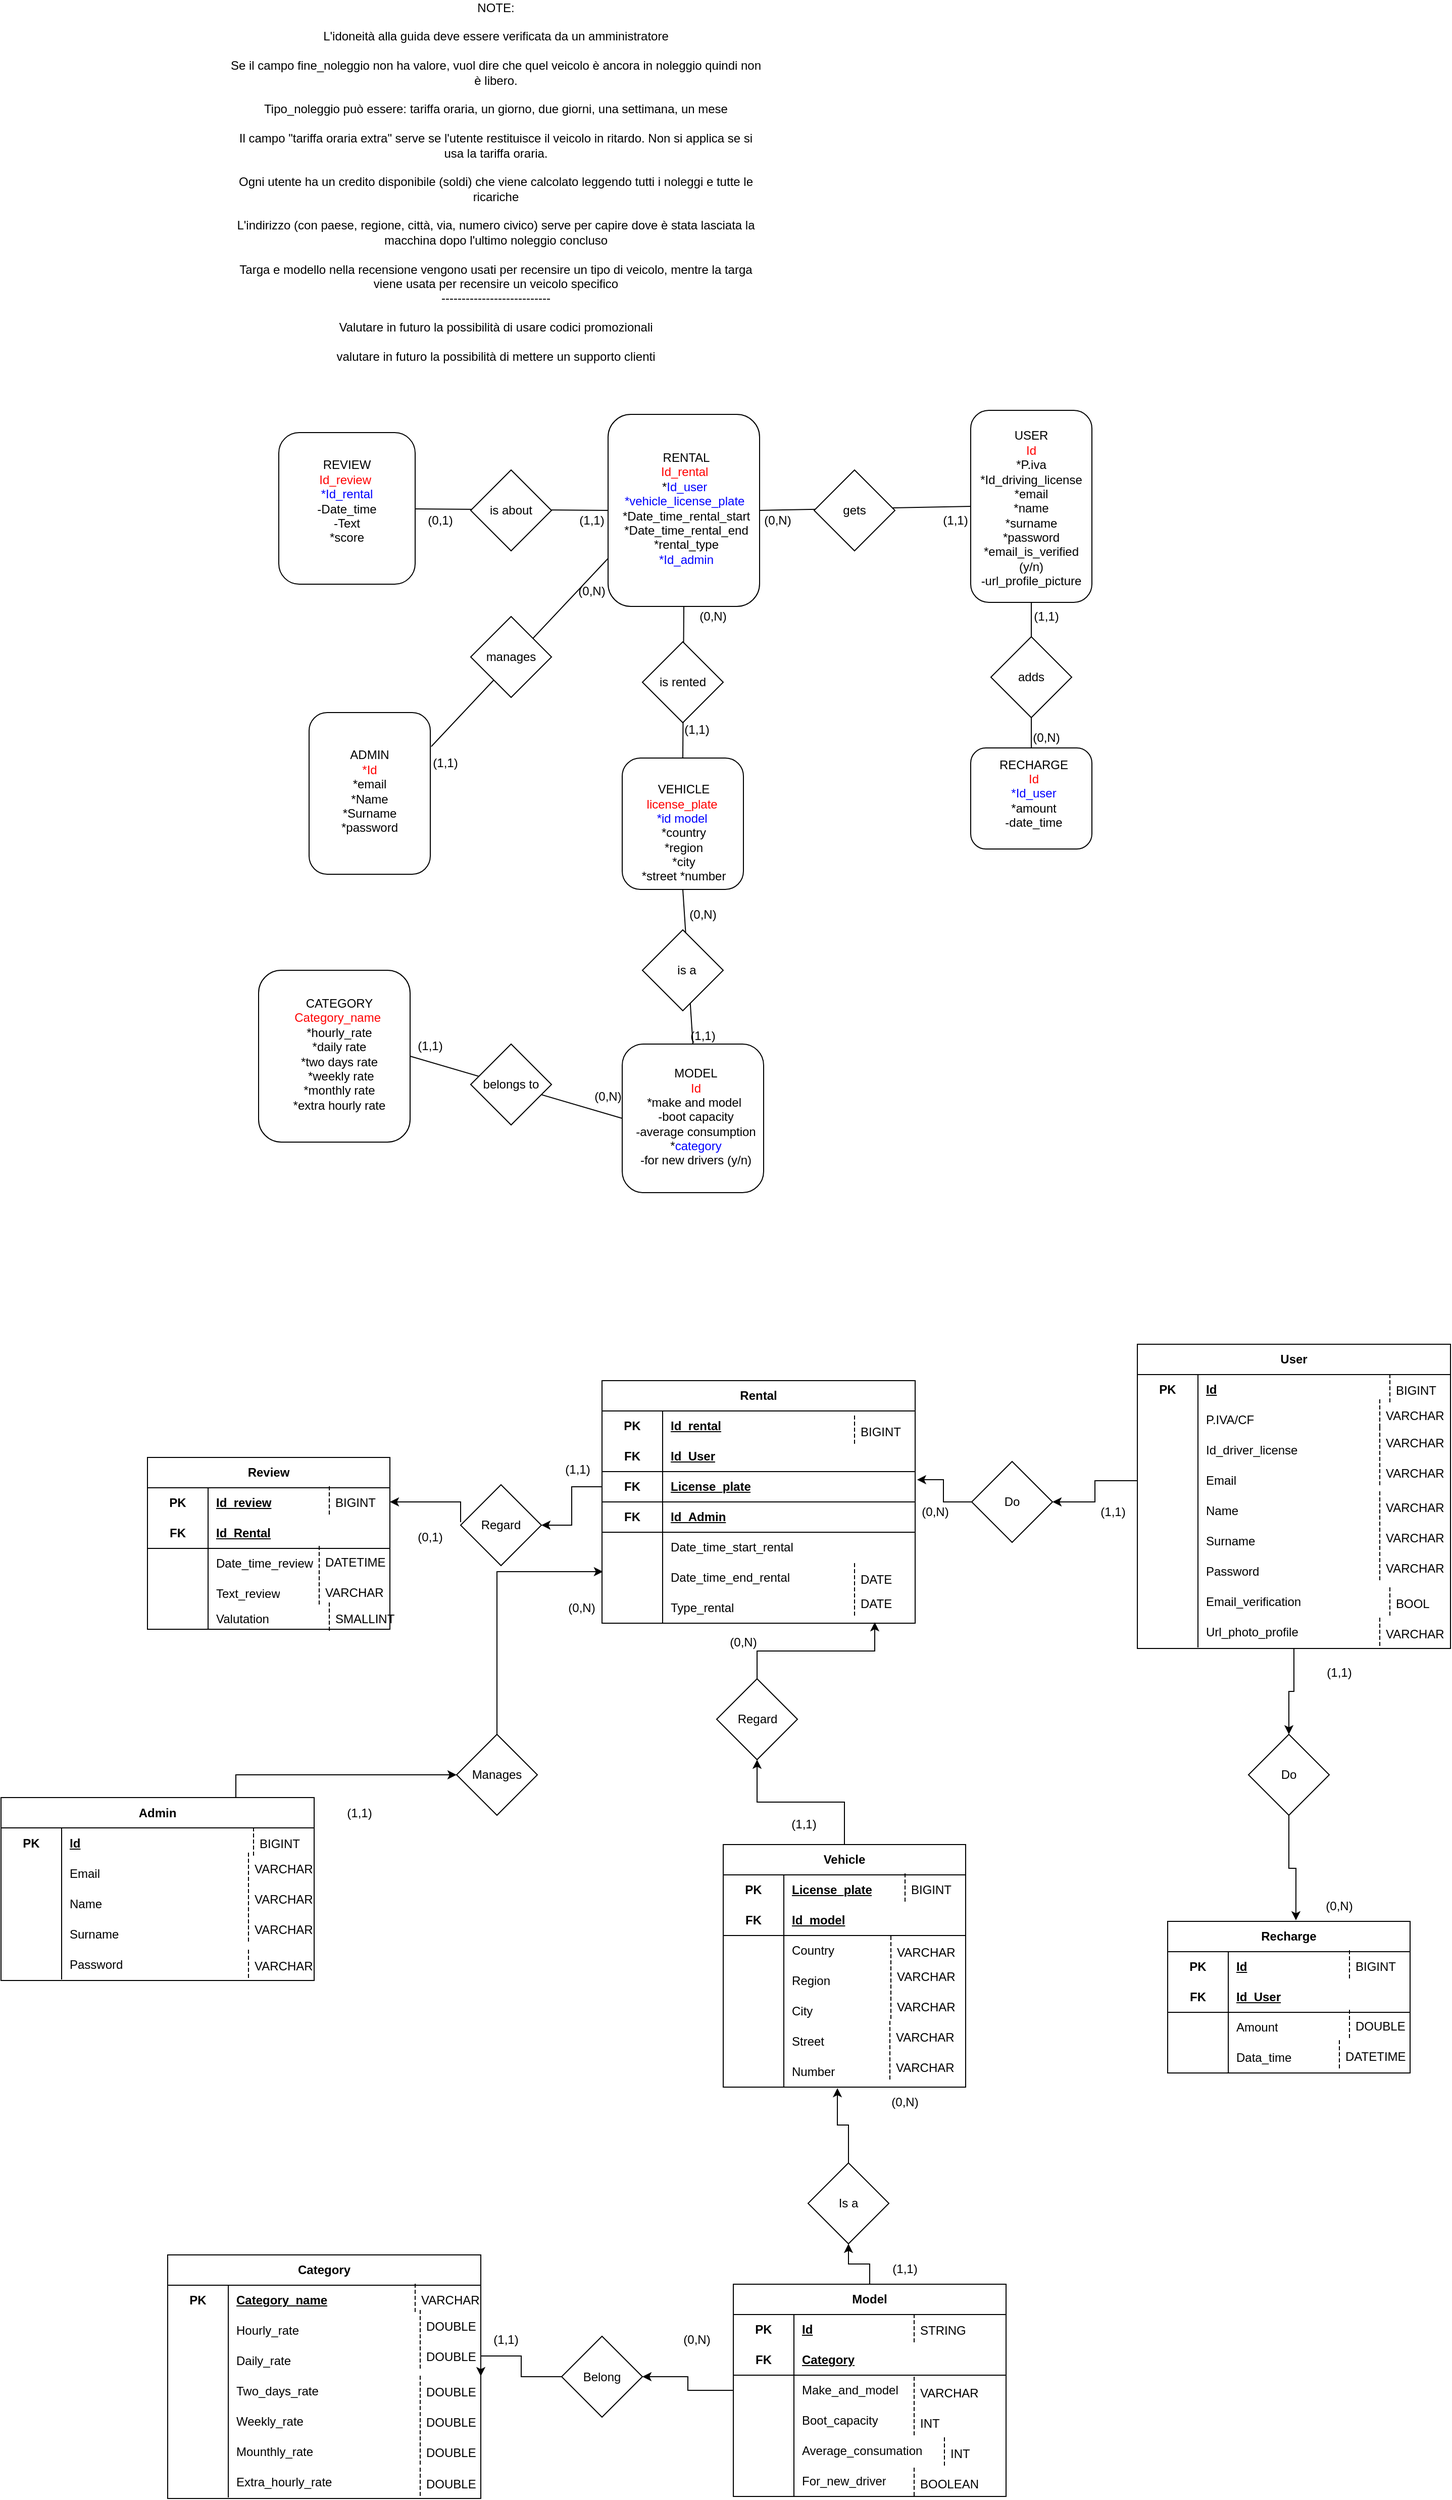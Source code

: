 <mxfile version="21.6.5" type="device">
  <diagram name="Pagina-1" id="spRklvc4D5M0RmGC7vWD">
    <mxGraphModel dx="1863" dy="1768" grid="1" gridSize="10" guides="1" tooltips="1" connect="1" arrows="1" fold="1" page="1" pageScale="1" pageWidth="827" pageHeight="1169" math="0" shadow="0">
      <root>
        <mxCell id="0" />
        <mxCell id="1" parent="0" />
        <mxCell id="g_l1mVCfjvNsbew6AIQk-1" value="&lt;div&gt;NOTE:&lt;/div&gt;&lt;div&gt;&lt;br&gt;&lt;/div&gt;&lt;div&gt;L&#39;idoneità alla guida deve essere verificata da un amministratore&lt;/div&gt;&lt;div&gt;&lt;br&gt;&lt;/div&gt;&lt;div&gt;Se il campo fine_noleggio non ha valore, vuol dire che quel veicolo è ancora in noleggio quindi non è libero.&lt;/div&gt;&lt;div&gt;&lt;br&gt;&lt;/div&gt;&lt;div&gt;Tipo_noleggio può essere: tariffa oraria, un giorno, due giorni, una settimana, un mese&lt;/div&gt;&lt;div&gt;&lt;br&gt;&lt;/div&gt;&lt;div&gt;Il campo &quot;tariffa oraria extra&quot; serve se l&#39;utente restituisce il veicolo in ritardo. Non si applica se si usa la tariffa oraria.&lt;/div&gt;&lt;div&gt;&lt;br&gt;&lt;/div&gt;&lt;div&gt;Ogni utente ha un credito disponibile (soldi) che viene calcolato leggendo tutti i noleggi e tutte le ricariche&lt;/div&gt;&lt;div&gt;&lt;br&gt;&lt;/div&gt;&lt;div&gt;L&#39;indirizzo (con paese, regione, città, via, numero civico) serve per capire dove è stata lasciata la macchina dopo l&#39;ultimo noleggio concluso&lt;/div&gt;&lt;div&gt;&lt;br&gt;&lt;/div&gt;&lt;div&gt;Targa e modello nella recensione vengono usati per recensire un tipo di veicolo, mentre la targa viene usata per recensire un veicolo specifico&lt;/div&gt;&lt;div&gt;---------------------------&lt;/div&gt;&lt;div&gt;&lt;br&gt;&lt;/div&gt;&lt;div&gt;Valutare in futuro la possibilità di usare codici promozionali&lt;/div&gt;&lt;div&gt;&lt;br&gt;&lt;/div&gt;&lt;div&gt;valutare in futuro la possibilità di mettere un supporto clienti&lt;/div&gt;" style="text;html=1;strokeColor=none;fillColor=none;align=center;verticalAlign=middle;whiteSpace=wrap;rounded=0;" parent="1" vertex="1">
          <mxGeometry x="-50" y="-80" width="530" height="340" as="geometry" />
        </mxCell>
        <mxCell id="g_l1mVCfjvNsbew6AIQk-2" value="" style="rounded=1;whiteSpace=wrap;html=1;" parent="1" vertex="1">
          <mxGeometry x="685" y="316" width="120" height="190" as="geometry" />
        </mxCell>
        <mxCell id="g_l1mVCfjvNsbew6AIQk-3" value="USER&lt;br&gt;&lt;font color=&quot;#ff0000&quot;&gt;Id&lt;/font&gt;&lt;br&gt;*P.iva&lt;br&gt;*Id_driving_license&lt;br&gt;*email&lt;br&gt;*name&lt;br&gt;*surname&lt;br&gt;*password&lt;br&gt;*email_is_verified (y/n)&lt;br&gt;-url_profile_picture" style="text;html=1;strokeColor=none;fillColor=none;align=center;verticalAlign=middle;whiteSpace=wrap;rounded=0;" parent="1" vertex="1">
          <mxGeometry x="715" y="400" width="60" height="26" as="geometry" />
        </mxCell>
        <mxCell id="g_l1mVCfjvNsbew6AIQk-4" value="" style="rounded=1;whiteSpace=wrap;html=1;" parent="1" vertex="1">
          <mxGeometry x="340" y="660" width="120" height="130" as="geometry" />
        </mxCell>
        <mxCell id="g_l1mVCfjvNsbew6AIQk-5" value="VEHICLE&lt;br&gt;&lt;font color=&quot;#ff0000&quot;&gt;license_plate&lt;/font&gt;&amp;nbsp;&lt;br&gt;&lt;font color=&quot;#0000ff&quot;&gt;*id&amp;nbsp;model&lt;/font&gt;&amp;nbsp;&lt;br&gt;*country&lt;br&gt;*region&lt;br&gt;*city&lt;br&gt;*street *number" style="text;html=1;strokeColor=none;fillColor=none;align=center;verticalAlign=middle;whiteSpace=wrap;rounded=0;" parent="1" vertex="1">
          <mxGeometry x="356" y="720" width="90" height="27" as="geometry" />
        </mxCell>
        <mxCell id="g_l1mVCfjvNsbew6AIQk-6" value="" style="rounded=1;whiteSpace=wrap;html=1;" parent="1" vertex="1">
          <mxGeometry x="340" y="943" width="140" height="147" as="geometry" />
        </mxCell>
        <mxCell id="g_l1mVCfjvNsbew6AIQk-7" value="MODEL&lt;br&gt;&lt;font color=&quot;#ff0000&quot;&gt;Id&lt;/font&gt;&lt;br&gt;*make and model&lt;span style=&quot;background-color: initial;&quot;&gt;&amp;nbsp;&lt;/span&gt;&lt;br&gt;-boot capacity&lt;br&gt;-average consumption &lt;br&gt;*&lt;font color=&quot;#0000ff&quot;&gt;category&lt;/font&gt;&lt;br&gt;-for new drivers (y/n)" style="text;html=1;strokeColor=none;fillColor=none;align=center;verticalAlign=middle;whiteSpace=wrap;rounded=0;" parent="1" vertex="1">
          <mxGeometry x="346" y="999" width="134" height="31" as="geometry" />
        </mxCell>
        <mxCell id="g_l1mVCfjvNsbew6AIQk-8" value="" style="rounded=1;whiteSpace=wrap;html=1;" parent="1" vertex="1">
          <mxGeometry x="30" y="615" width="120" height="160" as="geometry" />
        </mxCell>
        <mxCell id="g_l1mVCfjvNsbew6AIQk-9" value="ADMIN&lt;br&gt;&lt;font color=&quot;#ff0000&quot;&gt;*Id&lt;/font&gt;&lt;br&gt;*email &lt;br&gt;*Name&lt;br&gt;*Surname *password" style="text;html=1;strokeColor=none;fillColor=none;align=center;verticalAlign=middle;whiteSpace=wrap;rounded=0;" parent="1" vertex="1">
          <mxGeometry x="35" y="650" width="110" height="85" as="geometry" />
        </mxCell>
        <mxCell id="g_l1mVCfjvNsbew6AIQk-10" value="" style="rounded=1;whiteSpace=wrap;html=1;" parent="1" vertex="1">
          <mxGeometry x="326" y="320" width="150" height="190" as="geometry" />
        </mxCell>
        <mxCell id="g_l1mVCfjvNsbew6AIQk-14" value="RENTAL&lt;br&gt;&lt;font color=&quot;#ff0000&quot;&gt;Id_rental&lt;/font&gt;&amp;nbsp;&lt;br&gt;*&lt;font color=&quot;#0000ff&quot;&gt;Id_user&lt;/font&gt;&amp;nbsp;&lt;br&gt;&lt;font color=&quot;#0000ff&quot;&gt;*vehicle_license_plate&lt;/font&gt;&amp;nbsp;&lt;br&gt;*Date_time_rental_start *Date_time_rental_end *rental_type&lt;br&gt;&lt;font color=&quot;#0000ff&quot;&gt;*Id_admin&lt;/font&gt;" style="text;html=1;strokeColor=none;fillColor=none;align=center;verticalAlign=middle;whiteSpace=wrap;rounded=0;" parent="1" vertex="1">
          <mxGeometry x="371" y="400" width="65" height="26" as="geometry" />
        </mxCell>
        <mxCell id="g_l1mVCfjvNsbew6AIQk-15" value="" style="rounded=1;whiteSpace=wrap;html=1;" parent="1" vertex="1">
          <mxGeometry x="-20" y="870" width="150" height="170" as="geometry" />
        </mxCell>
        <mxCell id="g_l1mVCfjvNsbew6AIQk-16" value="CATEGORY&lt;br&gt;&lt;font color=&quot;#ff0000&quot;&gt;Category_name&lt;/font&gt;&amp;nbsp;&lt;br&gt;*hourly_rate&lt;br&gt;*daily rate&lt;br&gt;*two days rate&lt;br&gt;&amp;nbsp;*weekly rate&lt;br&gt;*monthly rate &lt;br&gt;*extra hourly rate" style="text;html=1;strokeColor=none;fillColor=none;align=center;verticalAlign=middle;whiteSpace=wrap;rounded=0;" parent="1" vertex="1">
          <mxGeometry y="885" width="120" height="135" as="geometry" />
        </mxCell>
        <mxCell id="g_l1mVCfjvNsbew6AIQk-17" value="" style="rounded=1;whiteSpace=wrap;html=1;" parent="1" vertex="1">
          <mxGeometry y="338" width="135" height="150" as="geometry" />
        </mxCell>
        <mxCell id="g_l1mVCfjvNsbew6AIQk-18" value="REVIEW&lt;br&gt;&lt;font color=&quot;#ff0000&quot;&gt;Id_review&lt;/font&gt;&amp;nbsp;&lt;br&gt;&lt;font color=&quot;#0000ff&quot;&gt;*Id_rental&lt;/font&gt;&lt;br&gt;-Date_time&lt;br&gt;-Text&lt;br&gt;*score" style="text;html=1;strokeColor=none;fillColor=none;align=center;verticalAlign=middle;whiteSpace=wrap;rounded=0;" parent="1" vertex="1">
          <mxGeometry y="391" width="135" height="30" as="geometry" />
        </mxCell>
        <mxCell id="g_l1mVCfjvNsbew6AIQk-19" value="" style="rounded=1;whiteSpace=wrap;html=1;" parent="1" vertex="1">
          <mxGeometry x="685" y="650" width="120" height="100" as="geometry" />
        </mxCell>
        <mxCell id="g_l1mVCfjvNsbew6AIQk-20" value="RECHARGE&lt;br&gt;&lt;font color=&quot;#ff0000&quot;&gt;Id&lt;/font&gt;&lt;br&gt;&lt;font color=&quot;#0000ff&quot;&gt;*Id_user&lt;/font&gt;&lt;br&gt;*amount&lt;br&gt;-date_time" style="text;html=1;strokeColor=none;fillColor=none;align=center;verticalAlign=middle;whiteSpace=wrap;rounded=0;" parent="1" vertex="1">
          <mxGeometry x="715" y="680" width="65" height="30" as="geometry" />
        </mxCell>
        <mxCell id="g_l1mVCfjvNsbew6AIQk-21" value="" style="endArrow=none;html=1;rounded=0;exitX=0.5;exitY=0;exitDx=0;exitDy=0;entryX=0.5;entryY=1;entryDx=0;entryDy=0;" parent="1" source="g_l1mVCfjvNsbew6AIQk-6" target="g_l1mVCfjvNsbew6AIQk-4" edge="1">
          <mxGeometry width="50" height="50" relative="1" as="geometry">
            <mxPoint x="470" y="790" as="sourcePoint" />
            <mxPoint x="520" y="740" as="targetPoint" />
          </mxGeometry>
        </mxCell>
        <mxCell id="g_l1mVCfjvNsbew6AIQk-22" value="" style="rhombus;whiteSpace=wrap;html=1;" parent="1" vertex="1">
          <mxGeometry x="360" y="830" width="80" height="80" as="geometry" />
        </mxCell>
        <mxCell id="g_l1mVCfjvNsbew6AIQk-24" value="is a" style="text;html=1;strokeColor=none;fillColor=none;align=center;verticalAlign=middle;whiteSpace=wrap;rounded=0;" parent="1" vertex="1">
          <mxGeometry x="373.5" y="855" width="60" height="30" as="geometry" />
        </mxCell>
        <mxCell id="g_l1mVCfjvNsbew6AIQk-25" value="(1,1)" style="text;html=1;strokeColor=none;fillColor=none;align=center;verticalAlign=middle;whiteSpace=wrap;rounded=0;" parent="1" vertex="1">
          <mxGeometry x="390" y="920" width="60" height="30" as="geometry" />
        </mxCell>
        <mxCell id="g_l1mVCfjvNsbew6AIQk-26" value="(0,N)" style="text;html=1;strokeColor=none;fillColor=none;align=center;verticalAlign=middle;whiteSpace=wrap;rounded=0;" parent="1" vertex="1">
          <mxGeometry x="390" y="800" width="60" height="30" as="geometry" />
        </mxCell>
        <mxCell id="g_l1mVCfjvNsbew6AIQk-27" value="" style="endArrow=none;html=1;rounded=0;exitX=1;exitY=0.5;exitDx=0;exitDy=0;entryX=0;entryY=0.5;entryDx=0;entryDy=0;" parent="1" source="g_l1mVCfjvNsbew6AIQk-15" target="g_l1mVCfjvNsbew6AIQk-6" edge="1">
          <mxGeometry width="50" height="50" relative="1" as="geometry">
            <mxPoint x="190" y="910" as="sourcePoint" />
            <mxPoint x="240" y="860" as="targetPoint" />
          </mxGeometry>
        </mxCell>
        <mxCell id="g_l1mVCfjvNsbew6AIQk-28" value="" style="rhombus;whiteSpace=wrap;html=1;" parent="1" vertex="1">
          <mxGeometry x="190" y="943" width="80" height="80" as="geometry" />
        </mxCell>
        <mxCell id="g_l1mVCfjvNsbew6AIQk-29" value="belongs to" style="text;html=1;strokeColor=none;fillColor=none;align=center;verticalAlign=middle;whiteSpace=wrap;rounded=0;" parent="1" vertex="1">
          <mxGeometry x="200" y="967" width="60" height="32" as="geometry" />
        </mxCell>
        <mxCell id="g_l1mVCfjvNsbew6AIQk-30" value="(1,1)" style="text;html=1;strokeColor=none;fillColor=none;align=center;verticalAlign=middle;whiteSpace=wrap;rounded=0;" parent="1" vertex="1">
          <mxGeometry x="120" y="930" width="60" height="30" as="geometry" />
        </mxCell>
        <mxCell id="g_l1mVCfjvNsbew6AIQk-31" value="(0,N)" style="text;html=1;strokeColor=none;fillColor=none;align=center;verticalAlign=middle;whiteSpace=wrap;rounded=0;" parent="1" vertex="1">
          <mxGeometry x="296" y="980" width="60" height="30" as="geometry" />
        </mxCell>
        <mxCell id="g_l1mVCfjvNsbew6AIQk-35" value="(1,1)" style="text;html=1;strokeColor=none;fillColor=none;align=center;verticalAlign=middle;whiteSpace=wrap;rounded=0;" parent="1" vertex="1">
          <mxGeometry x="730" y="505" width="60" height="30" as="geometry" />
        </mxCell>
        <mxCell id="g_l1mVCfjvNsbew6AIQk-50" value="" style="endArrow=none;html=1;rounded=0;exitX=1;exitY=0.5;exitDx=0;exitDy=0;entryX=0;entryY=0.5;entryDx=0;entryDy=0;" parent="1" source="g_l1mVCfjvNsbew6AIQk-10" target="g_l1mVCfjvNsbew6AIQk-2" edge="1">
          <mxGeometry width="50" height="50" relative="1" as="geometry">
            <mxPoint x="490" y="480" as="sourcePoint" />
            <mxPoint x="630" y="480" as="targetPoint" />
          </mxGeometry>
        </mxCell>
        <mxCell id="g_l1mVCfjvNsbew6AIQk-51" value="gets" style="rhombus;whiteSpace=wrap;html=1;" parent="1" vertex="1">
          <mxGeometry x="530" y="375" width="80" height="80" as="geometry" />
        </mxCell>
        <mxCell id="g_l1mVCfjvNsbew6AIQk-53" value="(1,1)" style="text;html=1;strokeColor=none;fillColor=none;align=center;verticalAlign=middle;whiteSpace=wrap;rounded=0;" parent="1" vertex="1">
          <mxGeometry x="640" y="410" width="60" height="30" as="geometry" />
        </mxCell>
        <mxCell id="g_l1mVCfjvNsbew6AIQk-54" value="(0,N)" style="text;html=1;strokeColor=none;fillColor=none;align=center;verticalAlign=middle;whiteSpace=wrap;rounded=0;" parent="1" vertex="1">
          <mxGeometry x="464" y="410" width="60" height="30" as="geometry" />
        </mxCell>
        <mxCell id="g_l1mVCfjvNsbew6AIQk-57" value="" style="endArrow=none;html=1;rounded=0;exitX=0.5;exitY=0;exitDx=0;exitDy=0;entryX=0.5;entryY=1;entryDx=0;entryDy=0;" parent="1" source="g_l1mVCfjvNsbew6AIQk-4" target="g_l1mVCfjvNsbew6AIQk-10" edge="1">
          <mxGeometry width="50" height="50" relative="1" as="geometry">
            <mxPoint x="800" y="700" as="sourcePoint" />
            <mxPoint x="850" y="650" as="targetPoint" />
          </mxGeometry>
        </mxCell>
        <mxCell id="g_l1mVCfjvNsbew6AIQk-55" value="is rented" style="rhombus;whiteSpace=wrap;html=1;" parent="1" vertex="1">
          <mxGeometry x="360" y="545" width="80" height="80" as="geometry" />
        </mxCell>
        <mxCell id="g_l1mVCfjvNsbew6AIQk-60" value="(0,N)" style="text;html=1;strokeColor=none;fillColor=none;align=center;verticalAlign=middle;whiteSpace=wrap;rounded=0;" parent="1" vertex="1">
          <mxGeometry x="400" y="505" width="60" height="30" as="geometry" />
        </mxCell>
        <mxCell id="g_l1mVCfjvNsbew6AIQk-61" value="(1,1)" style="text;html=1;strokeColor=none;fillColor=none;align=center;verticalAlign=middle;whiteSpace=wrap;rounded=0;" parent="1" vertex="1">
          <mxGeometry x="384" y="617" width="60" height="30" as="geometry" />
        </mxCell>
        <mxCell id="g_l1mVCfjvNsbew6AIQk-64" value="" style="endArrow=none;html=1;rounded=0;exitX=0.5;exitY=0;exitDx=0;exitDy=0;entryX=0.5;entryY=1;entryDx=0;entryDy=0;" parent="1" source="g_l1mVCfjvNsbew6AIQk-19" target="g_l1mVCfjvNsbew6AIQk-2" edge="1">
          <mxGeometry width="50" height="50" relative="1" as="geometry">
            <mxPoint x="710" y="610" as="sourcePoint" />
            <mxPoint x="760" y="560" as="targetPoint" />
          </mxGeometry>
        </mxCell>
        <mxCell id="g_l1mVCfjvNsbew6AIQk-65" value="" style="rhombus;whiteSpace=wrap;html=1;" parent="1" vertex="1">
          <mxGeometry x="705" y="540" width="80" height="80" as="geometry" />
        </mxCell>
        <mxCell id="g_l1mVCfjvNsbew6AIQk-66" value="(0,N)" style="text;html=1;strokeColor=none;fillColor=none;align=center;verticalAlign=middle;whiteSpace=wrap;rounded=0;" parent="1" vertex="1">
          <mxGeometry x="730" y="625" width="60" height="30" as="geometry" />
        </mxCell>
        <mxCell id="g_l1mVCfjvNsbew6AIQk-67" value="adds" style="text;html=1;strokeColor=none;fillColor=none;align=center;verticalAlign=middle;whiteSpace=wrap;rounded=0;" parent="1" vertex="1">
          <mxGeometry x="715" y="565" width="60" height="30" as="geometry" />
        </mxCell>
        <mxCell id="g_l1mVCfjvNsbew6AIQk-72" value="" style="endArrow=none;html=1;rounded=0;exitX=1;exitY=0.75;exitDx=0;exitDy=0;entryX=0;entryY=0.5;entryDx=0;entryDy=0;" parent="1" source="g_l1mVCfjvNsbew6AIQk-18" target="g_l1mVCfjvNsbew6AIQk-10" edge="1">
          <mxGeometry width="50" height="50" relative="1" as="geometry">
            <mxPoint x="350" y="560" as="sourcePoint" />
            <mxPoint x="400" y="510" as="targetPoint" />
          </mxGeometry>
        </mxCell>
        <mxCell id="g_l1mVCfjvNsbew6AIQk-73" value="" style="rhombus;whiteSpace=wrap;html=1;" parent="1" vertex="1">
          <mxGeometry x="190" y="375" width="80" height="80" as="geometry" />
        </mxCell>
        <mxCell id="g_l1mVCfjvNsbew6AIQk-74" value="is about" style="text;html=1;strokeColor=none;fillColor=none;align=center;verticalAlign=middle;whiteSpace=wrap;rounded=0;" parent="1" vertex="1">
          <mxGeometry x="200" y="400" width="60" height="30" as="geometry" />
        </mxCell>
        <mxCell id="g_l1mVCfjvNsbew6AIQk-75" value="(1,1)" style="text;html=1;strokeColor=none;fillColor=none;align=center;verticalAlign=middle;whiteSpace=wrap;rounded=0;" parent="1" vertex="1">
          <mxGeometry x="280" y="410" width="60" height="30" as="geometry" />
        </mxCell>
        <mxCell id="g_l1mVCfjvNsbew6AIQk-76" value="(0,1)" style="text;html=1;strokeColor=none;fillColor=none;align=center;verticalAlign=middle;whiteSpace=wrap;rounded=0;" parent="1" vertex="1">
          <mxGeometry x="130" y="410" width="60" height="30" as="geometry" />
        </mxCell>
        <mxCell id="g_l1mVCfjvNsbew6AIQk-78" value="" style="endArrow=none;html=1;rounded=0;exitX=1.008;exitY=0.21;exitDx=0;exitDy=0;exitPerimeter=0;entryX=0;entryY=0.75;entryDx=0;entryDy=0;" parent="1" source="g_l1mVCfjvNsbew6AIQk-8" target="g_l1mVCfjvNsbew6AIQk-10" edge="1">
          <mxGeometry width="50" height="50" relative="1" as="geometry">
            <mxPoint x="220" y="600" as="sourcePoint" />
            <mxPoint x="330" y="500" as="targetPoint" />
          </mxGeometry>
        </mxCell>
        <mxCell id="g_l1mVCfjvNsbew6AIQk-79" value="" style="rhombus;whiteSpace=wrap;html=1;" parent="1" vertex="1">
          <mxGeometry x="190" y="520" width="80" height="80" as="geometry" />
        </mxCell>
        <mxCell id="g_l1mVCfjvNsbew6AIQk-80" value="manages" style="text;html=1;strokeColor=none;fillColor=none;align=center;verticalAlign=middle;whiteSpace=wrap;rounded=0;" parent="1" vertex="1">
          <mxGeometry x="200" y="545" width="60" height="30" as="geometry" />
        </mxCell>
        <mxCell id="g_l1mVCfjvNsbew6AIQk-81" value="(0,N)" style="text;html=1;strokeColor=none;fillColor=none;align=center;verticalAlign=middle;whiteSpace=wrap;rounded=0;" parent="1" vertex="1">
          <mxGeometry x="280" y="480" width="60" height="30" as="geometry" />
        </mxCell>
        <mxCell id="g_l1mVCfjvNsbew6AIQk-84" value="(1,1)" style="text;html=1;strokeColor=none;fillColor=none;align=center;verticalAlign=middle;whiteSpace=wrap;rounded=0;" parent="1" vertex="1">
          <mxGeometry x="135" y="650" width="60" height="30" as="geometry" />
        </mxCell>
        <mxCell id="Zgn1-G-WDwx2S1eYuMzh-245" style="edgeStyle=orthogonalEdgeStyle;rounded=0;orthogonalLoop=1;jettySize=auto;html=1;exitX=0.5;exitY=0;exitDx=0;exitDy=0;entryX=0.471;entryY=1.033;entryDx=0;entryDy=0;entryPerimeter=0;" parent="1" source="Zgn1-G-WDwx2S1eYuMzh-12" target="Zgn1-G-WDwx2S1eYuMzh-192" edge="1">
          <mxGeometry relative="1" as="geometry" />
        </mxCell>
        <mxCell id="Zgn1-G-WDwx2S1eYuMzh-12" value="Is a" style="rhombus;whiteSpace=wrap;html=1;" parent="1" vertex="1">
          <mxGeometry x="524" y="2050" width="80" height="80" as="geometry" />
        </mxCell>
        <mxCell id="Zgn1-G-WDwx2S1eYuMzh-14" value="(1,1)" style="text;html=1;strokeColor=none;fillColor=none;align=center;verticalAlign=middle;whiteSpace=wrap;rounded=0;" parent="1" vertex="1">
          <mxGeometry x="590" y="2140" width="60" height="30" as="geometry" />
        </mxCell>
        <mxCell id="Zgn1-G-WDwx2S1eYuMzh-15" value="(0,N)" style="text;html=1;strokeColor=none;fillColor=none;align=center;verticalAlign=middle;whiteSpace=wrap;rounded=0;" parent="1" vertex="1">
          <mxGeometry x="590" y="1975" width="60" height="30" as="geometry" />
        </mxCell>
        <mxCell id="Zgn1-G-WDwx2S1eYuMzh-295" style="edgeStyle=orthogonalEdgeStyle;rounded=0;orthogonalLoop=1;jettySize=auto;html=1;exitX=0;exitY=0.5;exitDx=0;exitDy=0;entryX=1;entryY=0;entryDx=0;entryDy=0;entryPerimeter=0;" parent="1" source="Zgn1-G-WDwx2S1eYuMzh-17" target="Zgn1-G-WDwx2S1eYuMzh-280" edge="1">
          <mxGeometry relative="1" as="geometry" />
        </mxCell>
        <mxCell id="Zgn1-G-WDwx2S1eYuMzh-17" value="Belong" style="rhombus;whiteSpace=wrap;html=1;" parent="1" vertex="1">
          <mxGeometry x="280" y="2221.5" width="80" height="80" as="geometry" />
        </mxCell>
        <mxCell id="Zgn1-G-WDwx2S1eYuMzh-19" value="(1,1)" style="text;html=1;strokeColor=none;fillColor=none;align=center;verticalAlign=middle;whiteSpace=wrap;rounded=0;" parent="1" vertex="1">
          <mxGeometry x="195" y="2210" width="60" height="30" as="geometry" />
        </mxCell>
        <mxCell id="Zgn1-G-WDwx2S1eYuMzh-21" value="(1,1)" style="text;html=1;strokeColor=none;fillColor=none;align=center;verticalAlign=middle;whiteSpace=wrap;rounded=0;" parent="1" vertex="1">
          <mxGeometry x="1020" y="1550" width="60" height="30" as="geometry" />
        </mxCell>
        <mxCell id="Zgn1-G-WDwx2S1eYuMzh-22" style="edgeStyle=orthogonalEdgeStyle;rounded=0;orthogonalLoop=1;jettySize=auto;html=1;exitX=0;exitY=0.5;exitDx=0;exitDy=0;entryX=1.006;entryY=0.267;entryDx=0;entryDy=0;entryPerimeter=0;" parent="1" source="Zgn1-G-WDwx2S1eYuMzh-23" target="Zgn1-G-WDwx2S1eYuMzh-73" edge="1">
          <mxGeometry relative="1" as="geometry" />
        </mxCell>
        <mxCell id="Zgn1-G-WDwx2S1eYuMzh-23" value="Do" style="rhombus;whiteSpace=wrap;html=1;" parent="1" vertex="1">
          <mxGeometry x="686" y="1356" width="80" height="80" as="geometry" />
        </mxCell>
        <mxCell id="Zgn1-G-WDwx2S1eYuMzh-24" value="(1,1)" style="text;html=1;strokeColor=none;fillColor=none;align=center;verticalAlign=middle;whiteSpace=wrap;rounded=0;" parent="1" vertex="1">
          <mxGeometry x="796" y="1391" width="60" height="30" as="geometry" />
        </mxCell>
        <mxCell id="Zgn1-G-WDwx2S1eYuMzh-25" value="(0,N)" style="text;html=1;strokeColor=none;fillColor=none;align=center;verticalAlign=middle;whiteSpace=wrap;rounded=0;" parent="1" vertex="1">
          <mxGeometry x="620" y="1391" width="60" height="30" as="geometry" />
        </mxCell>
        <mxCell id="Zgn1-G-WDwx2S1eYuMzh-209" style="edgeStyle=orthogonalEdgeStyle;rounded=0;orthogonalLoop=1;jettySize=auto;html=1;exitX=0.5;exitY=0;exitDx=0;exitDy=0;entryX=0.871;entryY=0.967;entryDx=0;entryDy=0;entryPerimeter=0;" parent="1" source="Zgn1-G-WDwx2S1eYuMzh-26" target="Zgn1-G-WDwx2S1eYuMzh-85" edge="1">
          <mxGeometry relative="1" as="geometry" />
        </mxCell>
        <mxCell id="Zgn1-G-WDwx2S1eYuMzh-26" value="Regard" style="rhombus;whiteSpace=wrap;html=1;" parent="1" vertex="1">
          <mxGeometry x="433.5" y="1571" width="80" height="80" as="geometry" />
        </mxCell>
        <mxCell id="Zgn1-G-WDwx2S1eYuMzh-28" value="(0,N)" style="text;html=1;strokeColor=none;fillColor=none;align=center;verticalAlign=middle;whiteSpace=wrap;rounded=0;" parent="1" vertex="1">
          <mxGeometry x="430" y="1520" width="60" height="30" as="geometry" />
        </mxCell>
        <mxCell id="Zgn1-G-WDwx2S1eYuMzh-29" value="(1,1)" style="text;html=1;strokeColor=none;fillColor=none;align=center;verticalAlign=middle;whiteSpace=wrap;rounded=0;" parent="1" vertex="1">
          <mxGeometry x="490" y="1700" width="60" height="30" as="geometry" />
        </mxCell>
        <mxCell id="Zgn1-G-WDwx2S1eYuMzh-168" style="edgeStyle=orthogonalEdgeStyle;rounded=0;orthogonalLoop=1;jettySize=auto;html=1;exitX=0.5;exitY=1;exitDx=0;exitDy=0;entryX=0.529;entryY=-0.007;entryDx=0;entryDy=0;entryPerimeter=0;" parent="1" source="Zgn1-G-WDwx2S1eYuMzh-31" target="Zgn1-G-WDwx2S1eYuMzh-142" edge="1">
          <mxGeometry relative="1" as="geometry" />
        </mxCell>
        <mxCell id="Zgn1-G-WDwx2S1eYuMzh-31" value="Do" style="rhombus;whiteSpace=wrap;html=1;" parent="1" vertex="1">
          <mxGeometry x="960" y="1626" width="80" height="80" as="geometry" />
        </mxCell>
        <mxCell id="Zgn1-G-WDwx2S1eYuMzh-32" value="(0,N)" style="text;html=1;strokeColor=none;fillColor=none;align=center;verticalAlign=middle;whiteSpace=wrap;rounded=0;" parent="1" vertex="1">
          <mxGeometry x="1020" y="1781" width="60" height="30" as="geometry" />
        </mxCell>
        <mxCell id="Zgn1-G-WDwx2S1eYuMzh-34" value="Regard" style="rhombus;whiteSpace=wrap;html=1;" parent="1" vertex="1">
          <mxGeometry x="180" y="1379" width="80" height="80" as="geometry" />
        </mxCell>
        <mxCell id="Zgn1-G-WDwx2S1eYuMzh-35" style="edgeStyle=orthogonalEdgeStyle;rounded=0;orthogonalLoop=1;jettySize=auto;html=1;exitX=1;exitY=0;exitDx=0;exitDy=0;entryX=1;entryY=0.5;entryDx=0;entryDy=0;" parent="1" source="Zgn1-G-WDwx2S1eYuMzh-36" target="Zgn1-G-WDwx2S1eYuMzh-58" edge="1">
          <mxGeometry relative="1" as="geometry" />
        </mxCell>
        <mxCell id="Zgn1-G-WDwx2S1eYuMzh-36" value="(0,1)" style="text;html=1;strokeColor=none;fillColor=none;align=center;verticalAlign=middle;whiteSpace=wrap;rounded=0;" parent="1" vertex="1">
          <mxGeometry x="120" y="1416" width="60" height="30" as="geometry" />
        </mxCell>
        <mxCell id="Zgn1-G-WDwx2S1eYuMzh-335" style="edgeStyle=orthogonalEdgeStyle;rounded=0;orthogonalLoop=1;jettySize=auto;html=1;exitX=0.5;exitY=0;exitDx=0;exitDy=0;entryX=0.003;entryY=0.3;entryDx=0;entryDy=0;entryPerimeter=0;" parent="1" source="Zgn1-G-WDwx2S1eYuMzh-38" target="Zgn1-G-WDwx2S1eYuMzh-82" edge="1">
          <mxGeometry relative="1" as="geometry" />
        </mxCell>
        <mxCell id="Zgn1-G-WDwx2S1eYuMzh-38" value="Manages" style="rhombus;whiteSpace=wrap;html=1;" parent="1" vertex="1">
          <mxGeometry x="176" y="1626" width="80" height="80" as="geometry" />
        </mxCell>
        <mxCell id="Zgn1-G-WDwx2S1eYuMzh-40" value="(0,N)" style="text;html=1;strokeColor=none;fillColor=none;align=center;verticalAlign=middle;whiteSpace=wrap;rounded=0;" parent="1" vertex="1">
          <mxGeometry x="270" y="1486" width="60" height="30" as="geometry" />
        </mxCell>
        <mxCell id="Zgn1-G-WDwx2S1eYuMzh-41" value="(1,1)" style="text;html=1;strokeColor=none;fillColor=none;align=center;verticalAlign=middle;whiteSpace=wrap;rounded=0;" parent="1" vertex="1">
          <mxGeometry x="50" y="1688.5" width="60" height="30" as="geometry" />
        </mxCell>
        <mxCell id="Zgn1-G-WDwx2S1eYuMzh-42" value="Review" style="shape=table;startSize=30;container=1;collapsible=1;childLayout=tableLayout;fixedRows=1;rowLines=0;fontStyle=1;align=center;resizeLast=1;html=1;whiteSpace=wrap;" parent="1" vertex="1">
          <mxGeometry x="-130" y="1352" width="240" height="170" as="geometry">
            <mxRectangle x="-100" y="1220" width="80" height="30" as="alternateBounds" />
          </mxGeometry>
        </mxCell>
        <mxCell id="Zgn1-G-WDwx2S1eYuMzh-43" value="" style="shape=tableRow;horizontal=0;startSize=0;swimlaneHead=0;swimlaneBody=0;fillColor=none;collapsible=0;dropTarget=0;points=[[0,0.5],[1,0.5]];portConstraint=eastwest;top=0;left=0;right=0;bottom=0;html=1;" parent="Zgn1-G-WDwx2S1eYuMzh-42" vertex="1">
          <mxGeometry y="30" width="240" height="30" as="geometry" />
        </mxCell>
        <mxCell id="Zgn1-G-WDwx2S1eYuMzh-44" value="PK" style="shape=partialRectangle;connectable=0;fillColor=none;top=0;left=0;bottom=0;right=0;fontStyle=1;overflow=hidden;html=1;whiteSpace=wrap;" parent="Zgn1-G-WDwx2S1eYuMzh-43" vertex="1">
          <mxGeometry width="60" height="30" as="geometry">
            <mxRectangle width="60" height="30" as="alternateBounds" />
          </mxGeometry>
        </mxCell>
        <mxCell id="Zgn1-G-WDwx2S1eYuMzh-45" value="Id_review" style="shape=partialRectangle;connectable=0;fillColor=none;top=0;left=0;bottom=0;right=0;align=left;spacingLeft=6;fontStyle=5;overflow=hidden;html=1;whiteSpace=wrap;" parent="Zgn1-G-WDwx2S1eYuMzh-43" vertex="1">
          <mxGeometry x="60" width="180" height="30" as="geometry">
            <mxRectangle width="180" height="30" as="alternateBounds" />
          </mxGeometry>
        </mxCell>
        <mxCell id="Zgn1-G-WDwx2S1eYuMzh-46" value="" style="shape=tableRow;horizontal=0;startSize=0;swimlaneHead=0;swimlaneBody=0;fillColor=none;collapsible=0;dropTarget=0;points=[[0,0.5],[1,0.5]];portConstraint=eastwest;top=0;left=0;right=0;bottom=1;html=1;" parent="Zgn1-G-WDwx2S1eYuMzh-42" vertex="1">
          <mxGeometry y="60" width="240" height="30" as="geometry" />
        </mxCell>
        <mxCell id="Zgn1-G-WDwx2S1eYuMzh-47" value="FK" style="shape=partialRectangle;connectable=0;fillColor=none;top=0;left=0;bottom=0;right=0;fontStyle=1;overflow=hidden;html=1;whiteSpace=wrap;" parent="Zgn1-G-WDwx2S1eYuMzh-46" vertex="1">
          <mxGeometry width="60" height="30" as="geometry">
            <mxRectangle width="60" height="30" as="alternateBounds" />
          </mxGeometry>
        </mxCell>
        <mxCell id="Zgn1-G-WDwx2S1eYuMzh-48" value="Id_Rental" style="shape=partialRectangle;connectable=0;fillColor=none;top=0;left=0;bottom=0;right=0;align=left;spacingLeft=6;fontStyle=5;overflow=hidden;html=1;whiteSpace=wrap;" parent="Zgn1-G-WDwx2S1eYuMzh-46" vertex="1">
          <mxGeometry x="60" width="180" height="30" as="geometry">
            <mxRectangle width="180" height="30" as="alternateBounds" />
          </mxGeometry>
        </mxCell>
        <mxCell id="Zgn1-G-WDwx2S1eYuMzh-49" value="" style="shape=tableRow;horizontal=0;startSize=0;swimlaneHead=0;swimlaneBody=0;fillColor=none;collapsible=0;dropTarget=0;points=[[0,0.5],[1,0.5]];portConstraint=eastwest;top=0;left=0;right=0;bottom=0;html=1;" parent="Zgn1-G-WDwx2S1eYuMzh-42" vertex="1">
          <mxGeometry y="90" width="240" height="30" as="geometry" />
        </mxCell>
        <mxCell id="Zgn1-G-WDwx2S1eYuMzh-50" value="" style="shape=partialRectangle;connectable=0;fillColor=none;top=0;left=0;bottom=0;right=0;editable=1;overflow=hidden;html=1;whiteSpace=wrap;" parent="Zgn1-G-WDwx2S1eYuMzh-49" vertex="1">
          <mxGeometry width="60" height="30" as="geometry">
            <mxRectangle width="60" height="30" as="alternateBounds" />
          </mxGeometry>
        </mxCell>
        <mxCell id="Zgn1-G-WDwx2S1eYuMzh-51" value="Date_time_review" style="shape=partialRectangle;connectable=0;fillColor=none;top=0;left=0;bottom=0;right=0;align=left;spacingLeft=6;overflow=hidden;html=1;whiteSpace=wrap;" parent="Zgn1-G-WDwx2S1eYuMzh-49" vertex="1">
          <mxGeometry x="60" width="180" height="30" as="geometry">
            <mxRectangle width="180" height="30" as="alternateBounds" />
          </mxGeometry>
        </mxCell>
        <mxCell id="Zgn1-G-WDwx2S1eYuMzh-52" value="" style="shape=tableRow;horizontal=0;startSize=0;swimlaneHead=0;swimlaneBody=0;fillColor=none;collapsible=0;dropTarget=0;points=[[0,0.5],[1,0.5]];portConstraint=eastwest;top=0;left=0;right=0;bottom=0;html=1;" parent="Zgn1-G-WDwx2S1eYuMzh-42" vertex="1">
          <mxGeometry y="120" width="240" height="30" as="geometry" />
        </mxCell>
        <mxCell id="Zgn1-G-WDwx2S1eYuMzh-53" value="" style="shape=partialRectangle;connectable=0;fillColor=none;top=0;left=0;bottom=0;right=0;editable=1;overflow=hidden;html=1;whiteSpace=wrap;" parent="Zgn1-G-WDwx2S1eYuMzh-52" vertex="1">
          <mxGeometry width="60" height="30" as="geometry">
            <mxRectangle width="60" height="30" as="alternateBounds" />
          </mxGeometry>
        </mxCell>
        <mxCell id="Zgn1-G-WDwx2S1eYuMzh-54" value="Text_review" style="shape=partialRectangle;connectable=0;fillColor=none;top=0;left=0;bottom=0;right=0;align=left;spacingLeft=6;overflow=hidden;html=1;whiteSpace=wrap;" parent="Zgn1-G-WDwx2S1eYuMzh-52" vertex="1">
          <mxGeometry x="60" width="180" height="30" as="geometry">
            <mxRectangle width="180" height="30" as="alternateBounds" />
          </mxGeometry>
        </mxCell>
        <mxCell id="Zgn1-G-WDwx2S1eYuMzh-55" value="" style="shape=tableRow;horizontal=0;startSize=0;swimlaneHead=0;swimlaneBody=0;fillColor=none;collapsible=0;dropTarget=0;points=[[0,0.5],[1,0.5]];portConstraint=eastwest;top=0;left=0;right=0;bottom=0;html=1;" parent="Zgn1-G-WDwx2S1eYuMzh-42" vertex="1">
          <mxGeometry y="150" width="240" height="20" as="geometry" />
        </mxCell>
        <mxCell id="Zgn1-G-WDwx2S1eYuMzh-56" value="" style="shape=partialRectangle;connectable=0;fillColor=none;top=0;left=0;bottom=0;right=0;editable=1;overflow=hidden;html=1;whiteSpace=wrap;" parent="Zgn1-G-WDwx2S1eYuMzh-55" vertex="1">
          <mxGeometry width="60" height="20" as="geometry">
            <mxRectangle width="60" height="20" as="alternateBounds" />
          </mxGeometry>
        </mxCell>
        <mxCell id="Zgn1-G-WDwx2S1eYuMzh-57" value="Valutation" style="shape=partialRectangle;connectable=0;fillColor=none;top=0;left=0;bottom=0;right=0;align=left;spacingLeft=6;overflow=hidden;html=1;whiteSpace=wrap;" parent="Zgn1-G-WDwx2S1eYuMzh-55" vertex="1">
          <mxGeometry x="60" width="180" height="20" as="geometry">
            <mxRectangle width="180" height="20" as="alternateBounds" />
          </mxGeometry>
        </mxCell>
        <mxCell id="Zgn1-G-WDwx2S1eYuMzh-58" value="BIGINT" style="shape=partialRectangle;fillColor=none;align=left;verticalAlign=middle;strokeColor=none;spacingLeft=34;rotatable=0;points=[[0,0.5],[1,0.5]];portConstraint=eastwest;dropTarget=0;" parent="1" vertex="1">
          <mxGeometry x="20" y="1381" width="90" height="30" as="geometry" />
        </mxCell>
        <mxCell id="Zgn1-G-WDwx2S1eYuMzh-59" value="" style="shape=partialRectangle;top=0;left=0;bottom=0;fillColor=none;stokeWidth=1;dashed=1;align=left;verticalAlign=middle;spacingLeft=4;spacingRight=4;overflow=hidden;rotatable=0;points=[];portConstraint=eastwest;part=1;" parent="Zgn1-G-WDwx2S1eYuMzh-58" vertex="1" connectable="0">
          <mxGeometry width="30" height="30" as="geometry" />
        </mxCell>
        <mxCell id="Zgn1-G-WDwx2S1eYuMzh-60" value="DATETIME" style="shape=partialRectangle;fillColor=none;align=left;verticalAlign=middle;strokeColor=none;spacingLeft=34;rotatable=0;points=[[0,0.5],[1,0.5]];portConstraint=eastwest;dropTarget=0;" parent="1" vertex="1">
          <mxGeometry x="10" y="1440" width="90" height="30" as="geometry" />
        </mxCell>
        <mxCell id="Zgn1-G-WDwx2S1eYuMzh-61" value="" style="shape=partialRectangle;top=0;left=0;bottom=0;fillColor=none;stokeWidth=1;dashed=1;align=left;verticalAlign=middle;spacingLeft=4;spacingRight=4;overflow=hidden;rotatable=0;points=[];portConstraint=eastwest;part=1;" parent="Zgn1-G-WDwx2S1eYuMzh-60" vertex="1" connectable="0">
          <mxGeometry width="30" height="30" as="geometry" />
        </mxCell>
        <mxCell id="Zgn1-G-WDwx2S1eYuMzh-62" value="VARCHAR" style="shape=partialRectangle;fillColor=none;align=left;verticalAlign=middle;strokeColor=none;spacingLeft=34;rotatable=0;points=[[0,0.5],[1,0.5]];portConstraint=eastwest;dropTarget=0;" parent="1" vertex="1">
          <mxGeometry x="10" y="1470" width="90" height="30" as="geometry" />
        </mxCell>
        <mxCell id="Zgn1-G-WDwx2S1eYuMzh-63" value="" style="shape=partialRectangle;top=0;left=0;bottom=0;fillColor=none;stokeWidth=1;dashed=1;align=left;verticalAlign=middle;spacingLeft=4;spacingRight=4;overflow=hidden;rotatable=0;points=[];portConstraint=eastwest;part=1;" parent="Zgn1-G-WDwx2S1eYuMzh-62" vertex="1" connectable="0">
          <mxGeometry width="30" height="30" as="geometry" />
        </mxCell>
        <mxCell id="Zgn1-G-WDwx2S1eYuMzh-64" value="SMALLINT" style="shape=partialRectangle;fillColor=none;align=left;verticalAlign=middle;strokeColor=none;spacingLeft=34;rotatable=0;points=[[0,0.5],[1,0.5]];portConstraint=eastwest;dropTarget=0;" parent="1" vertex="1">
          <mxGeometry x="20" y="1496" width="90" height="30" as="geometry" />
        </mxCell>
        <mxCell id="Zgn1-G-WDwx2S1eYuMzh-65" value="" style="shape=partialRectangle;top=0;left=0;bottom=0;fillColor=none;stokeWidth=1;dashed=1;align=left;verticalAlign=middle;spacingLeft=4;spacingRight=4;overflow=hidden;rotatable=0;points=[];portConstraint=eastwest;part=1;" parent="Zgn1-G-WDwx2S1eYuMzh-64" vertex="1" connectable="0">
          <mxGeometry width="30" height="30" as="geometry" />
        </mxCell>
        <mxCell id="Zgn1-G-WDwx2S1eYuMzh-66" value="Rental" style="shape=table;startSize=30;container=1;collapsible=1;childLayout=tableLayout;fixedRows=1;rowLines=0;fontStyle=1;align=center;resizeLast=1;html=1;whiteSpace=wrap;" parent="1" vertex="1">
          <mxGeometry x="320" y="1276" width="310" height="240" as="geometry">
            <mxRectangle x="-100" y="1220" width="80" height="30" as="alternateBounds" />
          </mxGeometry>
        </mxCell>
        <mxCell id="Zgn1-G-WDwx2S1eYuMzh-67" value="" style="shape=tableRow;horizontal=0;startSize=0;swimlaneHead=0;swimlaneBody=0;fillColor=none;collapsible=0;dropTarget=0;points=[[0,0.5],[1,0.5]];portConstraint=eastwest;top=0;left=0;right=0;bottom=0;html=1;" parent="Zgn1-G-WDwx2S1eYuMzh-66" vertex="1">
          <mxGeometry y="30" width="310" height="30" as="geometry" />
        </mxCell>
        <mxCell id="Zgn1-G-WDwx2S1eYuMzh-68" value="PK" style="shape=partialRectangle;connectable=0;fillColor=none;top=0;left=0;bottom=0;right=0;fontStyle=1;overflow=hidden;html=1;whiteSpace=wrap;" parent="Zgn1-G-WDwx2S1eYuMzh-67" vertex="1">
          <mxGeometry width="60" height="30" as="geometry">
            <mxRectangle width="60" height="30" as="alternateBounds" />
          </mxGeometry>
        </mxCell>
        <mxCell id="Zgn1-G-WDwx2S1eYuMzh-69" value="Id_rental" style="shape=partialRectangle;connectable=0;fillColor=none;top=0;left=0;bottom=0;right=0;align=left;spacingLeft=6;fontStyle=5;overflow=hidden;html=1;whiteSpace=wrap;" parent="Zgn1-G-WDwx2S1eYuMzh-67" vertex="1">
          <mxGeometry x="60" width="250" height="30" as="geometry">
            <mxRectangle width="250" height="30" as="alternateBounds" />
          </mxGeometry>
        </mxCell>
        <mxCell id="Zgn1-G-WDwx2S1eYuMzh-70" value="" style="shape=tableRow;horizontal=0;startSize=0;swimlaneHead=0;swimlaneBody=0;fillColor=none;collapsible=0;dropTarget=0;points=[[0,0.5],[1,0.5]];portConstraint=eastwest;top=0;left=0;right=0;bottom=1;html=1;" parent="Zgn1-G-WDwx2S1eYuMzh-66" vertex="1">
          <mxGeometry y="60" width="310" height="30" as="geometry" />
        </mxCell>
        <mxCell id="Zgn1-G-WDwx2S1eYuMzh-71" value="FK" style="shape=partialRectangle;connectable=0;fillColor=none;top=0;left=0;bottom=0;right=0;fontStyle=1;overflow=hidden;html=1;whiteSpace=wrap;" parent="Zgn1-G-WDwx2S1eYuMzh-70" vertex="1">
          <mxGeometry width="60" height="30" as="geometry">
            <mxRectangle width="60" height="30" as="alternateBounds" />
          </mxGeometry>
        </mxCell>
        <mxCell id="Zgn1-G-WDwx2S1eYuMzh-72" value="Id_User" style="shape=partialRectangle;connectable=0;fillColor=none;top=0;left=0;bottom=0;right=0;align=left;spacingLeft=6;fontStyle=5;overflow=hidden;html=1;whiteSpace=wrap;" parent="Zgn1-G-WDwx2S1eYuMzh-70" vertex="1">
          <mxGeometry x="60" width="250" height="30" as="geometry">
            <mxRectangle width="250" height="30" as="alternateBounds" />
          </mxGeometry>
        </mxCell>
        <mxCell id="Zgn1-G-WDwx2S1eYuMzh-73" value="" style="shape=tableRow;horizontal=0;startSize=0;swimlaneHead=0;swimlaneBody=0;fillColor=none;collapsible=0;dropTarget=0;points=[[0,0.5],[1,0.5]];portConstraint=eastwest;top=0;left=0;right=0;bottom=1;html=1;" parent="Zgn1-G-WDwx2S1eYuMzh-66" vertex="1">
          <mxGeometry y="90" width="310" height="30" as="geometry" />
        </mxCell>
        <mxCell id="Zgn1-G-WDwx2S1eYuMzh-74" value="FK" style="shape=partialRectangle;connectable=0;fillColor=none;top=0;left=0;bottom=0;right=0;fontStyle=1;overflow=hidden;html=1;whiteSpace=wrap;" parent="Zgn1-G-WDwx2S1eYuMzh-73" vertex="1">
          <mxGeometry width="60" height="30" as="geometry">
            <mxRectangle width="60" height="30" as="alternateBounds" />
          </mxGeometry>
        </mxCell>
        <mxCell id="Zgn1-G-WDwx2S1eYuMzh-75" value="License_plate" style="shape=partialRectangle;connectable=0;fillColor=none;top=0;left=0;bottom=0;right=0;align=left;spacingLeft=6;fontStyle=5;overflow=hidden;html=1;whiteSpace=wrap;" parent="Zgn1-G-WDwx2S1eYuMzh-73" vertex="1">
          <mxGeometry x="60" width="250" height="30" as="geometry">
            <mxRectangle width="250" height="30" as="alternateBounds" />
          </mxGeometry>
        </mxCell>
        <mxCell id="Zgn1-G-WDwx2S1eYuMzh-76" value="" style="shape=tableRow;horizontal=0;startSize=0;swimlaneHead=0;swimlaneBody=0;fillColor=none;collapsible=0;dropTarget=0;points=[[0,0.5],[1,0.5]];portConstraint=eastwest;top=0;left=0;right=0;bottom=1;html=1;" parent="Zgn1-G-WDwx2S1eYuMzh-66" vertex="1">
          <mxGeometry y="120" width="310" height="30" as="geometry" />
        </mxCell>
        <mxCell id="Zgn1-G-WDwx2S1eYuMzh-77" value="FK" style="shape=partialRectangle;connectable=0;fillColor=none;top=0;left=0;bottom=0;right=0;fontStyle=1;overflow=hidden;html=1;whiteSpace=wrap;" parent="Zgn1-G-WDwx2S1eYuMzh-76" vertex="1">
          <mxGeometry width="60" height="30" as="geometry">
            <mxRectangle width="60" height="30" as="alternateBounds" />
          </mxGeometry>
        </mxCell>
        <mxCell id="Zgn1-G-WDwx2S1eYuMzh-78" value="Id_Admin" style="shape=partialRectangle;connectable=0;fillColor=none;top=0;left=0;bottom=0;right=0;align=left;spacingLeft=6;fontStyle=5;overflow=hidden;html=1;whiteSpace=wrap;" parent="Zgn1-G-WDwx2S1eYuMzh-76" vertex="1">
          <mxGeometry x="60" width="250" height="30" as="geometry">
            <mxRectangle width="250" height="30" as="alternateBounds" />
          </mxGeometry>
        </mxCell>
        <mxCell id="Zgn1-G-WDwx2S1eYuMzh-79" value="" style="shape=tableRow;horizontal=0;startSize=0;swimlaneHead=0;swimlaneBody=0;fillColor=none;collapsible=0;dropTarget=0;points=[[0,0.5],[1,0.5]];portConstraint=eastwest;top=0;left=0;right=0;bottom=0;html=1;" parent="Zgn1-G-WDwx2S1eYuMzh-66" vertex="1">
          <mxGeometry y="150" width="310" height="30" as="geometry" />
        </mxCell>
        <mxCell id="Zgn1-G-WDwx2S1eYuMzh-80" value="" style="shape=partialRectangle;connectable=0;fillColor=none;top=0;left=0;bottom=0;right=0;editable=1;overflow=hidden;html=1;whiteSpace=wrap;" parent="Zgn1-G-WDwx2S1eYuMzh-79" vertex="1">
          <mxGeometry width="60" height="30" as="geometry">
            <mxRectangle width="60" height="30" as="alternateBounds" />
          </mxGeometry>
        </mxCell>
        <mxCell id="Zgn1-G-WDwx2S1eYuMzh-81" value="Date_time_start_rental" style="shape=partialRectangle;connectable=0;fillColor=none;top=0;left=0;bottom=0;right=0;align=left;spacingLeft=6;overflow=hidden;html=1;whiteSpace=wrap;" parent="Zgn1-G-WDwx2S1eYuMzh-79" vertex="1">
          <mxGeometry x="60" width="250" height="30" as="geometry">
            <mxRectangle width="250" height="30" as="alternateBounds" />
          </mxGeometry>
        </mxCell>
        <mxCell id="Zgn1-G-WDwx2S1eYuMzh-82" value="" style="shape=tableRow;horizontal=0;startSize=0;swimlaneHead=0;swimlaneBody=0;fillColor=none;collapsible=0;dropTarget=0;points=[[0,0.5],[1,0.5]];portConstraint=eastwest;top=0;left=0;right=0;bottom=0;html=1;" parent="Zgn1-G-WDwx2S1eYuMzh-66" vertex="1">
          <mxGeometry y="180" width="310" height="30" as="geometry" />
        </mxCell>
        <mxCell id="Zgn1-G-WDwx2S1eYuMzh-83" value="" style="shape=partialRectangle;connectable=0;fillColor=none;top=0;left=0;bottom=0;right=0;editable=1;overflow=hidden;html=1;whiteSpace=wrap;" parent="Zgn1-G-WDwx2S1eYuMzh-82" vertex="1">
          <mxGeometry width="60" height="30" as="geometry">
            <mxRectangle width="60" height="30" as="alternateBounds" />
          </mxGeometry>
        </mxCell>
        <mxCell id="Zgn1-G-WDwx2S1eYuMzh-84" value="Date_time_end_rental" style="shape=partialRectangle;connectable=0;fillColor=none;top=0;left=0;bottom=0;right=0;align=left;spacingLeft=6;overflow=hidden;html=1;whiteSpace=wrap;" parent="Zgn1-G-WDwx2S1eYuMzh-82" vertex="1">
          <mxGeometry x="60" width="250" height="30" as="geometry">
            <mxRectangle width="250" height="30" as="alternateBounds" />
          </mxGeometry>
        </mxCell>
        <mxCell id="Zgn1-G-WDwx2S1eYuMzh-85" value="" style="shape=tableRow;horizontal=0;startSize=0;swimlaneHead=0;swimlaneBody=0;fillColor=none;collapsible=0;dropTarget=0;points=[[0,0.5],[1,0.5]];portConstraint=eastwest;top=0;left=0;right=0;bottom=0;html=1;" parent="Zgn1-G-WDwx2S1eYuMzh-66" vertex="1">
          <mxGeometry y="210" width="310" height="30" as="geometry" />
        </mxCell>
        <mxCell id="Zgn1-G-WDwx2S1eYuMzh-86" value="" style="shape=partialRectangle;connectable=0;fillColor=none;top=0;left=0;bottom=0;right=0;editable=1;overflow=hidden;html=1;whiteSpace=wrap;" parent="Zgn1-G-WDwx2S1eYuMzh-85" vertex="1">
          <mxGeometry width="60" height="30" as="geometry">
            <mxRectangle width="60" height="30" as="alternateBounds" />
          </mxGeometry>
        </mxCell>
        <mxCell id="Zgn1-G-WDwx2S1eYuMzh-87" value="Type_rental" style="shape=partialRectangle;connectable=0;fillColor=none;top=0;left=0;bottom=0;right=0;align=left;spacingLeft=6;overflow=hidden;html=1;whiteSpace=wrap;" parent="Zgn1-G-WDwx2S1eYuMzh-85" vertex="1">
          <mxGeometry x="60" width="250" height="30" as="geometry">
            <mxRectangle width="250" height="30" as="alternateBounds" />
          </mxGeometry>
        </mxCell>
        <mxCell id="Zgn1-G-WDwx2S1eYuMzh-88" value="BIGINT" style="shape=partialRectangle;fillColor=none;align=left;verticalAlign=middle;strokeColor=none;spacingLeft=34;rotatable=0;points=[[0,0.5],[1,0.5]];portConstraint=eastwest;dropTarget=0;" parent="1" vertex="1">
          <mxGeometry x="540" y="1311" width="90" height="30" as="geometry" />
        </mxCell>
        <mxCell id="Zgn1-G-WDwx2S1eYuMzh-89" value="" style="shape=partialRectangle;top=0;left=0;bottom=0;fillColor=none;stokeWidth=1;dashed=1;align=left;verticalAlign=middle;spacingLeft=4;spacingRight=4;overflow=hidden;rotatable=0;points=[];portConstraint=eastwest;part=1;" parent="Zgn1-G-WDwx2S1eYuMzh-88" vertex="1" connectable="0">
          <mxGeometry width="30" height="30" as="geometry" />
        </mxCell>
        <mxCell id="Zgn1-G-WDwx2S1eYuMzh-90" value="DATE" style="shape=partialRectangle;fillColor=none;align=left;verticalAlign=middle;strokeColor=none;spacingLeft=34;rotatable=0;points=[[0,0.5],[1,0.5]];portConstraint=eastwest;dropTarget=0;" parent="1" vertex="1">
          <mxGeometry x="540" y="1457" width="90" height="30" as="geometry" />
        </mxCell>
        <mxCell id="Zgn1-G-WDwx2S1eYuMzh-91" value="" style="shape=partialRectangle;top=0;left=0;bottom=0;fillColor=none;stokeWidth=1;dashed=1;align=left;verticalAlign=middle;spacingLeft=4;spacingRight=4;overflow=hidden;rotatable=0;points=[];portConstraint=eastwest;part=1;" parent="Zgn1-G-WDwx2S1eYuMzh-90" vertex="1" connectable="0">
          <mxGeometry width="30" height="30" as="geometry" />
        </mxCell>
        <mxCell id="Zgn1-G-WDwx2S1eYuMzh-92" value="DATE" style="shape=partialRectangle;fillColor=none;align=left;verticalAlign=middle;strokeColor=none;spacingLeft=34;rotatable=0;points=[[0,0.5],[1,0.5]];portConstraint=eastwest;dropTarget=0;" parent="1" vertex="1">
          <mxGeometry x="540" y="1481" width="90" height="30" as="geometry" />
        </mxCell>
        <mxCell id="Zgn1-G-WDwx2S1eYuMzh-93" value="" style="shape=partialRectangle;top=0;left=0;bottom=0;fillColor=none;stokeWidth=1;dashed=1;align=left;verticalAlign=middle;spacingLeft=4;spacingRight=4;overflow=hidden;rotatable=0;points=[];portConstraint=eastwest;part=1;" parent="Zgn1-G-WDwx2S1eYuMzh-92" vertex="1" connectable="0">
          <mxGeometry width="30" height="30" as="geometry" />
        </mxCell>
        <mxCell id="Zgn1-G-WDwx2S1eYuMzh-94" style="edgeStyle=orthogonalEdgeStyle;rounded=0;orthogonalLoop=1;jettySize=auto;html=1;exitX=0;exitY=0.5;exitDx=0;exitDy=0;entryX=1;entryY=0.5;entryDx=0;entryDy=0;" parent="1" source="Zgn1-G-WDwx2S1eYuMzh-73" target="Zgn1-G-WDwx2S1eYuMzh-34" edge="1">
          <mxGeometry relative="1" as="geometry" />
        </mxCell>
        <mxCell id="Zgn1-G-WDwx2S1eYuMzh-167" style="edgeStyle=orthogonalEdgeStyle;rounded=0;orthogonalLoop=1;jettySize=auto;html=1;exitX=0.5;exitY=1;exitDx=0;exitDy=0;entryX=0.5;entryY=0;entryDx=0;entryDy=0;" parent="1" source="Zgn1-G-WDwx2S1eYuMzh-95" target="Zgn1-G-WDwx2S1eYuMzh-31" edge="1">
          <mxGeometry relative="1" as="geometry" />
        </mxCell>
        <mxCell id="Zgn1-G-WDwx2S1eYuMzh-95" value="User" style="shape=table;startSize=30;container=1;collapsible=1;childLayout=tableLayout;fixedRows=1;rowLines=0;fontStyle=1;align=center;resizeLast=1;html=1;whiteSpace=wrap;" parent="1" vertex="1">
          <mxGeometry x="850" y="1240" width="310" height="301" as="geometry">
            <mxRectangle x="-100" y="1220" width="80" height="30" as="alternateBounds" />
          </mxGeometry>
        </mxCell>
        <mxCell id="Zgn1-G-WDwx2S1eYuMzh-96" value="" style="shape=tableRow;horizontal=0;startSize=0;swimlaneHead=0;swimlaneBody=0;fillColor=none;collapsible=0;dropTarget=0;points=[[0,0.5],[1,0.5]];portConstraint=eastwest;top=0;left=0;right=0;bottom=0;html=1;" parent="Zgn1-G-WDwx2S1eYuMzh-95" vertex="1">
          <mxGeometry y="30" width="310" height="30" as="geometry" />
        </mxCell>
        <mxCell id="Zgn1-G-WDwx2S1eYuMzh-97" value="PK" style="shape=partialRectangle;connectable=0;fillColor=none;top=0;left=0;bottom=0;right=0;fontStyle=1;overflow=hidden;html=1;whiteSpace=wrap;" parent="Zgn1-G-WDwx2S1eYuMzh-96" vertex="1">
          <mxGeometry width="60" height="30" as="geometry">
            <mxRectangle width="60" height="30" as="alternateBounds" />
          </mxGeometry>
        </mxCell>
        <mxCell id="Zgn1-G-WDwx2S1eYuMzh-98" value="Id" style="shape=partialRectangle;connectable=0;fillColor=none;top=0;left=0;bottom=0;right=0;align=left;spacingLeft=6;fontStyle=5;overflow=hidden;html=1;whiteSpace=wrap;" parent="Zgn1-G-WDwx2S1eYuMzh-96" vertex="1">
          <mxGeometry x="60" width="250" height="30" as="geometry">
            <mxRectangle width="250" height="30" as="alternateBounds" />
          </mxGeometry>
        </mxCell>
        <mxCell id="Zgn1-G-WDwx2S1eYuMzh-99" value="" style="shape=tableRow;horizontal=0;startSize=0;swimlaneHead=0;swimlaneBody=0;fillColor=none;collapsible=0;dropTarget=0;points=[[0,0.5],[1,0.5]];portConstraint=eastwest;top=0;left=0;right=0;bottom=0;html=1;" parent="Zgn1-G-WDwx2S1eYuMzh-95" vertex="1">
          <mxGeometry y="60" width="310" height="30" as="geometry" />
        </mxCell>
        <mxCell id="Zgn1-G-WDwx2S1eYuMzh-100" value="" style="shape=partialRectangle;connectable=0;fillColor=none;top=0;left=0;bottom=0;right=0;editable=1;overflow=hidden;html=1;whiteSpace=wrap;" parent="Zgn1-G-WDwx2S1eYuMzh-99" vertex="1">
          <mxGeometry width="60" height="30" as="geometry">
            <mxRectangle width="60" height="30" as="alternateBounds" />
          </mxGeometry>
        </mxCell>
        <mxCell id="Zgn1-G-WDwx2S1eYuMzh-101" value="P.IVA/CF" style="shape=partialRectangle;connectable=0;fillColor=none;top=0;left=0;bottom=0;right=0;align=left;spacingLeft=6;overflow=hidden;html=1;whiteSpace=wrap;" parent="Zgn1-G-WDwx2S1eYuMzh-99" vertex="1">
          <mxGeometry x="60" width="250" height="30" as="geometry">
            <mxRectangle width="250" height="30" as="alternateBounds" />
          </mxGeometry>
        </mxCell>
        <mxCell id="Zgn1-G-WDwx2S1eYuMzh-102" value="" style="shape=tableRow;horizontal=0;startSize=0;swimlaneHead=0;swimlaneBody=0;fillColor=none;collapsible=0;dropTarget=0;points=[[0,0.5],[1,0.5]];portConstraint=eastwest;top=0;left=0;right=0;bottom=0;html=1;" parent="Zgn1-G-WDwx2S1eYuMzh-95" vertex="1">
          <mxGeometry y="90" width="310" height="30" as="geometry" />
        </mxCell>
        <mxCell id="Zgn1-G-WDwx2S1eYuMzh-103" value="" style="shape=partialRectangle;connectable=0;fillColor=none;top=0;left=0;bottom=0;right=0;editable=1;overflow=hidden;html=1;whiteSpace=wrap;" parent="Zgn1-G-WDwx2S1eYuMzh-102" vertex="1">
          <mxGeometry width="60" height="30" as="geometry">
            <mxRectangle width="60" height="30" as="alternateBounds" />
          </mxGeometry>
        </mxCell>
        <mxCell id="Zgn1-G-WDwx2S1eYuMzh-104" value="Id_driver_license" style="shape=partialRectangle;connectable=0;fillColor=none;top=0;left=0;bottom=0;right=0;align=left;spacingLeft=6;overflow=hidden;html=1;whiteSpace=wrap;" parent="Zgn1-G-WDwx2S1eYuMzh-102" vertex="1">
          <mxGeometry x="60" width="250" height="30" as="geometry">
            <mxRectangle width="250" height="30" as="alternateBounds" />
          </mxGeometry>
        </mxCell>
        <mxCell id="Zgn1-G-WDwx2S1eYuMzh-105" value="" style="shape=tableRow;horizontal=0;startSize=0;swimlaneHead=0;swimlaneBody=0;fillColor=none;collapsible=0;dropTarget=0;points=[[0,0.5],[1,0.5]];portConstraint=eastwest;top=0;left=0;right=0;bottom=0;html=1;" parent="Zgn1-G-WDwx2S1eYuMzh-95" vertex="1">
          <mxGeometry y="120" width="310" height="30" as="geometry" />
        </mxCell>
        <mxCell id="Zgn1-G-WDwx2S1eYuMzh-106" value="" style="shape=partialRectangle;connectable=0;fillColor=none;top=0;left=0;bottom=0;right=0;editable=1;overflow=hidden;html=1;whiteSpace=wrap;" parent="Zgn1-G-WDwx2S1eYuMzh-105" vertex="1">
          <mxGeometry width="60" height="30" as="geometry">
            <mxRectangle width="60" height="30" as="alternateBounds" />
          </mxGeometry>
        </mxCell>
        <mxCell id="Zgn1-G-WDwx2S1eYuMzh-107" value="Email" style="shape=partialRectangle;connectable=0;fillColor=none;top=0;left=0;bottom=0;right=0;align=left;spacingLeft=6;overflow=hidden;html=1;whiteSpace=wrap;" parent="Zgn1-G-WDwx2S1eYuMzh-105" vertex="1">
          <mxGeometry x="60" width="250" height="30" as="geometry">
            <mxRectangle width="250" height="30" as="alternateBounds" />
          </mxGeometry>
        </mxCell>
        <mxCell id="Zgn1-G-WDwx2S1eYuMzh-108" value="" style="shape=tableRow;horizontal=0;startSize=0;swimlaneHead=0;swimlaneBody=0;fillColor=none;collapsible=0;dropTarget=0;points=[[0,0.5],[1,0.5]];portConstraint=eastwest;top=0;left=0;right=0;bottom=0;html=1;" parent="Zgn1-G-WDwx2S1eYuMzh-95" vertex="1">
          <mxGeometry y="150" width="310" height="30" as="geometry" />
        </mxCell>
        <mxCell id="Zgn1-G-WDwx2S1eYuMzh-109" value="" style="shape=partialRectangle;connectable=0;fillColor=none;top=0;left=0;bottom=0;right=0;editable=1;overflow=hidden;html=1;whiteSpace=wrap;" parent="Zgn1-G-WDwx2S1eYuMzh-108" vertex="1">
          <mxGeometry width="60" height="30" as="geometry">
            <mxRectangle width="60" height="30" as="alternateBounds" />
          </mxGeometry>
        </mxCell>
        <mxCell id="Zgn1-G-WDwx2S1eYuMzh-110" value="Name" style="shape=partialRectangle;connectable=0;fillColor=none;top=0;left=0;bottom=0;right=0;align=left;spacingLeft=6;overflow=hidden;html=1;whiteSpace=wrap;" parent="Zgn1-G-WDwx2S1eYuMzh-108" vertex="1">
          <mxGeometry x="60" width="250" height="30" as="geometry">
            <mxRectangle width="250" height="30" as="alternateBounds" />
          </mxGeometry>
        </mxCell>
        <mxCell id="Zgn1-G-WDwx2S1eYuMzh-111" value="" style="shape=tableRow;horizontal=0;startSize=0;swimlaneHead=0;swimlaneBody=0;fillColor=none;collapsible=0;dropTarget=0;points=[[0,0.5],[1,0.5]];portConstraint=eastwest;top=0;left=0;right=0;bottom=0;html=1;" parent="Zgn1-G-WDwx2S1eYuMzh-95" vertex="1">
          <mxGeometry y="180" width="310" height="30" as="geometry" />
        </mxCell>
        <mxCell id="Zgn1-G-WDwx2S1eYuMzh-112" value="" style="shape=partialRectangle;connectable=0;fillColor=none;top=0;left=0;bottom=0;right=0;editable=1;overflow=hidden;html=1;whiteSpace=wrap;" parent="Zgn1-G-WDwx2S1eYuMzh-111" vertex="1">
          <mxGeometry width="60" height="30" as="geometry">
            <mxRectangle width="60" height="30" as="alternateBounds" />
          </mxGeometry>
        </mxCell>
        <mxCell id="Zgn1-G-WDwx2S1eYuMzh-113" value="Surname" style="shape=partialRectangle;connectable=0;fillColor=none;top=0;left=0;bottom=0;right=0;align=left;spacingLeft=6;overflow=hidden;html=1;whiteSpace=wrap;" parent="Zgn1-G-WDwx2S1eYuMzh-111" vertex="1">
          <mxGeometry x="60" width="250" height="30" as="geometry">
            <mxRectangle width="250" height="30" as="alternateBounds" />
          </mxGeometry>
        </mxCell>
        <mxCell id="Zgn1-G-WDwx2S1eYuMzh-114" value="" style="shape=tableRow;horizontal=0;startSize=0;swimlaneHead=0;swimlaneBody=0;fillColor=none;collapsible=0;dropTarget=0;points=[[0,0.5],[1,0.5]];portConstraint=eastwest;top=0;left=0;right=0;bottom=0;html=1;" parent="Zgn1-G-WDwx2S1eYuMzh-95" vertex="1">
          <mxGeometry y="210" width="310" height="30" as="geometry" />
        </mxCell>
        <mxCell id="Zgn1-G-WDwx2S1eYuMzh-115" value="" style="shape=partialRectangle;connectable=0;fillColor=none;top=0;left=0;bottom=0;right=0;editable=1;overflow=hidden;html=1;whiteSpace=wrap;" parent="Zgn1-G-WDwx2S1eYuMzh-114" vertex="1">
          <mxGeometry width="60" height="30" as="geometry">
            <mxRectangle width="60" height="30" as="alternateBounds" />
          </mxGeometry>
        </mxCell>
        <mxCell id="Zgn1-G-WDwx2S1eYuMzh-116" value="Password" style="shape=partialRectangle;connectable=0;fillColor=none;top=0;left=0;bottom=0;right=0;align=left;spacingLeft=6;overflow=hidden;html=1;whiteSpace=wrap;" parent="Zgn1-G-WDwx2S1eYuMzh-114" vertex="1">
          <mxGeometry x="60" width="250" height="30" as="geometry">
            <mxRectangle width="250" height="30" as="alternateBounds" />
          </mxGeometry>
        </mxCell>
        <mxCell id="Zgn1-G-WDwx2S1eYuMzh-117" value="" style="shape=tableRow;horizontal=0;startSize=0;swimlaneHead=0;swimlaneBody=0;fillColor=none;collapsible=0;dropTarget=0;points=[[0,0.5],[1,0.5]];portConstraint=eastwest;top=0;left=0;right=0;bottom=0;html=1;" parent="Zgn1-G-WDwx2S1eYuMzh-95" vertex="1">
          <mxGeometry y="240" width="310" height="30" as="geometry" />
        </mxCell>
        <mxCell id="Zgn1-G-WDwx2S1eYuMzh-118" value="" style="shape=partialRectangle;connectable=0;fillColor=none;top=0;left=0;bottom=0;right=0;editable=1;overflow=hidden;html=1;whiteSpace=wrap;" parent="Zgn1-G-WDwx2S1eYuMzh-117" vertex="1">
          <mxGeometry width="60" height="30" as="geometry">
            <mxRectangle width="60" height="30" as="alternateBounds" />
          </mxGeometry>
        </mxCell>
        <mxCell id="Zgn1-G-WDwx2S1eYuMzh-119" value="Email_verification" style="shape=partialRectangle;connectable=0;fillColor=none;top=0;left=0;bottom=0;right=0;align=left;spacingLeft=6;overflow=hidden;html=1;whiteSpace=wrap;" parent="Zgn1-G-WDwx2S1eYuMzh-117" vertex="1">
          <mxGeometry x="60" width="250" height="30" as="geometry">
            <mxRectangle width="250" height="30" as="alternateBounds" />
          </mxGeometry>
        </mxCell>
        <mxCell id="Zgn1-G-WDwx2S1eYuMzh-120" value="" style="shape=tableRow;horizontal=0;startSize=0;swimlaneHead=0;swimlaneBody=0;fillColor=none;collapsible=0;dropTarget=0;points=[[0,0.5],[1,0.5]];portConstraint=eastwest;top=0;left=0;right=0;bottom=0;html=1;" parent="Zgn1-G-WDwx2S1eYuMzh-95" vertex="1">
          <mxGeometry y="270" width="310" height="30" as="geometry" />
        </mxCell>
        <mxCell id="Zgn1-G-WDwx2S1eYuMzh-121" value="" style="shape=partialRectangle;connectable=0;fillColor=none;top=0;left=0;bottom=0;right=0;editable=1;overflow=hidden;html=1;whiteSpace=wrap;" parent="Zgn1-G-WDwx2S1eYuMzh-120" vertex="1">
          <mxGeometry width="60" height="30" as="geometry">
            <mxRectangle width="60" height="30" as="alternateBounds" />
          </mxGeometry>
        </mxCell>
        <mxCell id="Zgn1-G-WDwx2S1eYuMzh-122" value="Url_photo_profile" style="shape=partialRectangle;connectable=0;fillColor=none;top=0;left=0;bottom=0;right=0;align=left;spacingLeft=6;overflow=hidden;html=1;whiteSpace=wrap;" parent="Zgn1-G-WDwx2S1eYuMzh-120" vertex="1">
          <mxGeometry x="60" width="250" height="30" as="geometry">
            <mxRectangle width="250" height="30" as="alternateBounds" />
          </mxGeometry>
        </mxCell>
        <mxCell id="Zgn1-G-WDwx2S1eYuMzh-123" value="BIGINT" style="shape=partialRectangle;fillColor=none;align=left;verticalAlign=middle;strokeColor=none;spacingLeft=34;rotatable=0;points=[[0,0.5],[1,0.5]];portConstraint=eastwest;dropTarget=0;" parent="1" vertex="1">
          <mxGeometry x="1070" y="1270" width="90" height="30" as="geometry" />
        </mxCell>
        <mxCell id="Zgn1-G-WDwx2S1eYuMzh-124" value="" style="shape=partialRectangle;top=0;left=0;bottom=0;fillColor=none;stokeWidth=1;dashed=1;align=left;verticalAlign=middle;spacingLeft=4;spacingRight=4;overflow=hidden;rotatable=0;points=[];portConstraint=eastwest;part=1;" parent="Zgn1-G-WDwx2S1eYuMzh-123" vertex="1" connectable="0">
          <mxGeometry width="30" height="30" as="geometry" />
        </mxCell>
        <mxCell id="Zgn1-G-WDwx2S1eYuMzh-125" value="VARCHAR" style="shape=partialRectangle;fillColor=none;align=left;verticalAlign=middle;strokeColor=none;spacingLeft=34;rotatable=0;points=[[0,0.5],[1,0.5]];portConstraint=eastwest;dropTarget=0;" parent="1" vertex="1">
          <mxGeometry x="1060" y="1295" width="90" height="30" as="geometry" />
        </mxCell>
        <mxCell id="Zgn1-G-WDwx2S1eYuMzh-126" value="" style="shape=partialRectangle;top=0;left=0;bottom=0;fillColor=none;stokeWidth=1;dashed=1;align=left;verticalAlign=middle;spacingLeft=4;spacingRight=4;overflow=hidden;rotatable=0;points=[];portConstraint=eastwest;part=1;" parent="Zgn1-G-WDwx2S1eYuMzh-125" vertex="1" connectable="0">
          <mxGeometry width="30" height="30" as="geometry" />
        </mxCell>
        <mxCell id="Zgn1-G-WDwx2S1eYuMzh-137" value="BOOL" style="shape=partialRectangle;fillColor=none;align=left;verticalAlign=middle;strokeColor=none;spacingLeft=34;rotatable=0;points=[[0,0.5],[1,0.5]];portConstraint=eastwest;dropTarget=0;" parent="1" vertex="1">
          <mxGeometry x="1070" y="1481" width="90" height="30" as="geometry" />
        </mxCell>
        <mxCell id="Zgn1-G-WDwx2S1eYuMzh-138" value="" style="shape=partialRectangle;top=0;left=0;bottom=0;fillColor=none;stokeWidth=1;dashed=1;align=left;verticalAlign=middle;spacingLeft=4;spacingRight=4;overflow=hidden;rotatable=0;points=[];portConstraint=eastwest;part=1;" parent="Zgn1-G-WDwx2S1eYuMzh-137" vertex="1" connectable="0">
          <mxGeometry width="30" height="30" as="geometry" />
        </mxCell>
        <mxCell id="Zgn1-G-WDwx2S1eYuMzh-141" style="edgeStyle=orthogonalEdgeStyle;rounded=0;orthogonalLoop=1;jettySize=auto;html=1;exitX=0;exitY=0.5;exitDx=0;exitDy=0;entryX=1;entryY=0.5;entryDx=0;entryDy=0;" parent="1" source="Zgn1-G-WDwx2S1eYuMzh-105" target="Zgn1-G-WDwx2S1eYuMzh-23" edge="1">
          <mxGeometry relative="1" as="geometry" />
        </mxCell>
        <mxCell id="Zgn1-G-WDwx2S1eYuMzh-142" value="Recharge" style="shape=table;startSize=30;container=1;collapsible=1;childLayout=tableLayout;fixedRows=1;rowLines=0;fontStyle=1;align=center;resizeLast=1;html=1;whiteSpace=wrap;" parent="1" vertex="1">
          <mxGeometry x="880" y="1811" width="240" height="150" as="geometry">
            <mxRectangle x="-100" y="1220" width="80" height="30" as="alternateBounds" />
          </mxGeometry>
        </mxCell>
        <mxCell id="Zgn1-G-WDwx2S1eYuMzh-143" value="" style="shape=tableRow;horizontal=0;startSize=0;swimlaneHead=0;swimlaneBody=0;fillColor=none;collapsible=0;dropTarget=0;points=[[0,0.5],[1,0.5]];portConstraint=eastwest;top=0;left=0;right=0;bottom=0;html=1;" parent="Zgn1-G-WDwx2S1eYuMzh-142" vertex="1">
          <mxGeometry y="30" width="240" height="30" as="geometry" />
        </mxCell>
        <mxCell id="Zgn1-G-WDwx2S1eYuMzh-144" value="PK" style="shape=partialRectangle;connectable=0;fillColor=none;top=0;left=0;bottom=0;right=0;fontStyle=1;overflow=hidden;html=1;whiteSpace=wrap;" parent="Zgn1-G-WDwx2S1eYuMzh-143" vertex="1">
          <mxGeometry width="60" height="30" as="geometry">
            <mxRectangle width="60" height="30" as="alternateBounds" />
          </mxGeometry>
        </mxCell>
        <mxCell id="Zgn1-G-WDwx2S1eYuMzh-145" value="Id" style="shape=partialRectangle;connectable=0;fillColor=none;top=0;left=0;bottom=0;right=0;align=left;spacingLeft=6;fontStyle=5;overflow=hidden;html=1;whiteSpace=wrap;" parent="Zgn1-G-WDwx2S1eYuMzh-143" vertex="1">
          <mxGeometry x="60" width="180" height="30" as="geometry">
            <mxRectangle width="180" height="30" as="alternateBounds" />
          </mxGeometry>
        </mxCell>
        <mxCell id="Zgn1-G-WDwx2S1eYuMzh-146" value="" style="shape=tableRow;horizontal=0;startSize=0;swimlaneHead=0;swimlaneBody=0;fillColor=none;collapsible=0;dropTarget=0;points=[[0,0.5],[1,0.5]];portConstraint=eastwest;top=0;left=0;right=0;bottom=1;html=1;" parent="Zgn1-G-WDwx2S1eYuMzh-142" vertex="1">
          <mxGeometry y="60" width="240" height="30" as="geometry" />
        </mxCell>
        <mxCell id="Zgn1-G-WDwx2S1eYuMzh-147" value="FK" style="shape=partialRectangle;connectable=0;fillColor=none;top=0;left=0;bottom=0;right=0;fontStyle=1;overflow=hidden;html=1;whiteSpace=wrap;" parent="Zgn1-G-WDwx2S1eYuMzh-146" vertex="1">
          <mxGeometry width="60" height="30" as="geometry">
            <mxRectangle width="60" height="30" as="alternateBounds" />
          </mxGeometry>
        </mxCell>
        <mxCell id="Zgn1-G-WDwx2S1eYuMzh-148" value="Id_User" style="shape=partialRectangle;connectable=0;fillColor=none;top=0;left=0;bottom=0;right=0;align=left;spacingLeft=6;fontStyle=5;overflow=hidden;html=1;whiteSpace=wrap;" parent="Zgn1-G-WDwx2S1eYuMzh-146" vertex="1">
          <mxGeometry x="60" width="180" height="30" as="geometry">
            <mxRectangle width="180" height="30" as="alternateBounds" />
          </mxGeometry>
        </mxCell>
        <mxCell id="Zgn1-G-WDwx2S1eYuMzh-149" value="" style="shape=tableRow;horizontal=0;startSize=0;swimlaneHead=0;swimlaneBody=0;fillColor=none;collapsible=0;dropTarget=0;points=[[0,0.5],[1,0.5]];portConstraint=eastwest;top=0;left=0;right=0;bottom=0;html=1;" parent="Zgn1-G-WDwx2S1eYuMzh-142" vertex="1">
          <mxGeometry y="90" width="240" height="30" as="geometry" />
        </mxCell>
        <mxCell id="Zgn1-G-WDwx2S1eYuMzh-150" value="" style="shape=partialRectangle;connectable=0;fillColor=none;top=0;left=0;bottom=0;right=0;editable=1;overflow=hidden;html=1;whiteSpace=wrap;" parent="Zgn1-G-WDwx2S1eYuMzh-149" vertex="1">
          <mxGeometry width="60" height="30" as="geometry">
            <mxRectangle width="60" height="30" as="alternateBounds" />
          </mxGeometry>
        </mxCell>
        <mxCell id="Zgn1-G-WDwx2S1eYuMzh-151" value="Amount" style="shape=partialRectangle;connectable=0;fillColor=none;top=0;left=0;bottom=0;right=0;align=left;spacingLeft=6;overflow=hidden;html=1;whiteSpace=wrap;" parent="Zgn1-G-WDwx2S1eYuMzh-149" vertex="1">
          <mxGeometry x="60" width="180" height="30" as="geometry">
            <mxRectangle width="180" height="30" as="alternateBounds" />
          </mxGeometry>
        </mxCell>
        <mxCell id="Zgn1-G-WDwx2S1eYuMzh-152" value="" style="shape=tableRow;horizontal=0;startSize=0;swimlaneHead=0;swimlaneBody=0;fillColor=none;collapsible=0;dropTarget=0;points=[[0,0.5],[1,0.5]];portConstraint=eastwest;top=0;left=0;right=0;bottom=0;html=1;" parent="Zgn1-G-WDwx2S1eYuMzh-142" vertex="1">
          <mxGeometry y="120" width="240" height="30" as="geometry" />
        </mxCell>
        <mxCell id="Zgn1-G-WDwx2S1eYuMzh-153" value="" style="shape=partialRectangle;connectable=0;fillColor=none;top=0;left=0;bottom=0;right=0;editable=1;overflow=hidden;html=1;whiteSpace=wrap;" parent="Zgn1-G-WDwx2S1eYuMzh-152" vertex="1">
          <mxGeometry width="60" height="30" as="geometry">
            <mxRectangle width="60" height="30" as="alternateBounds" />
          </mxGeometry>
        </mxCell>
        <mxCell id="Zgn1-G-WDwx2S1eYuMzh-154" value="Data_time" style="shape=partialRectangle;connectable=0;fillColor=none;top=0;left=0;bottom=0;right=0;align=left;spacingLeft=6;overflow=hidden;html=1;whiteSpace=wrap;" parent="Zgn1-G-WDwx2S1eYuMzh-152" vertex="1">
          <mxGeometry x="60" width="180" height="30" as="geometry">
            <mxRectangle width="180" height="30" as="alternateBounds" />
          </mxGeometry>
        </mxCell>
        <mxCell id="Zgn1-G-WDwx2S1eYuMzh-158" value="BIGINT" style="shape=partialRectangle;fillColor=none;align=left;verticalAlign=middle;strokeColor=none;spacingLeft=34;rotatable=0;points=[[0,0.5],[1,0.5]];portConstraint=eastwest;dropTarget=0;" parent="1" vertex="1">
          <mxGeometry x="1030" y="1840" width="90" height="30" as="geometry" />
        </mxCell>
        <mxCell id="Zgn1-G-WDwx2S1eYuMzh-159" value="" style="shape=partialRectangle;top=0;left=0;bottom=0;fillColor=none;stokeWidth=1;dashed=1;align=left;verticalAlign=middle;spacingLeft=4;spacingRight=4;overflow=hidden;rotatable=0;points=[];portConstraint=eastwest;part=1;" parent="Zgn1-G-WDwx2S1eYuMzh-158" vertex="1" connectable="0">
          <mxGeometry width="30" height="30" as="geometry" />
        </mxCell>
        <mxCell id="Zgn1-G-WDwx2S1eYuMzh-160" value="DOUBLE" style="shape=partialRectangle;fillColor=none;align=left;verticalAlign=middle;strokeColor=none;spacingLeft=34;rotatable=0;points=[[0,0.5],[1,0.5]];portConstraint=eastwest;dropTarget=0;" parent="1" vertex="1">
          <mxGeometry x="1030" y="1899" width="90" height="30" as="geometry" />
        </mxCell>
        <mxCell id="Zgn1-G-WDwx2S1eYuMzh-161" value="" style="shape=partialRectangle;top=0;left=0;bottom=0;fillColor=none;stokeWidth=1;dashed=1;align=left;verticalAlign=middle;spacingLeft=4;spacingRight=4;overflow=hidden;rotatable=0;points=[];portConstraint=eastwest;part=1;" parent="Zgn1-G-WDwx2S1eYuMzh-160" vertex="1" connectable="0">
          <mxGeometry width="30" height="30" as="geometry" />
        </mxCell>
        <mxCell id="Zgn1-G-WDwx2S1eYuMzh-162" value="DATETIME" style="shape=partialRectangle;fillColor=none;align=left;verticalAlign=middle;strokeColor=none;spacingLeft=34;rotatable=0;points=[[0,0.5],[1,0.5]];portConstraint=eastwest;dropTarget=0;" parent="1" vertex="1">
          <mxGeometry x="1020" y="1929" width="90" height="30" as="geometry" />
        </mxCell>
        <mxCell id="Zgn1-G-WDwx2S1eYuMzh-163" value="" style="shape=partialRectangle;top=0;left=0;bottom=0;fillColor=none;stokeWidth=1;dashed=1;align=left;verticalAlign=middle;spacingLeft=4;spacingRight=4;overflow=hidden;rotatable=0;points=[];portConstraint=eastwest;part=1;" parent="Zgn1-G-WDwx2S1eYuMzh-162" vertex="1" connectable="0">
          <mxGeometry width="30" height="30" as="geometry" />
        </mxCell>
        <mxCell id="Zgn1-G-WDwx2S1eYuMzh-208" style="edgeStyle=orthogonalEdgeStyle;rounded=0;orthogonalLoop=1;jettySize=auto;html=1;exitX=0.5;exitY=0;exitDx=0;exitDy=0;entryX=0.5;entryY=1;entryDx=0;entryDy=0;" parent="1" source="Zgn1-G-WDwx2S1eYuMzh-170" target="Zgn1-G-WDwx2S1eYuMzh-26" edge="1">
          <mxGeometry relative="1" as="geometry" />
        </mxCell>
        <mxCell id="Zgn1-G-WDwx2S1eYuMzh-170" value="Vehicle" style="shape=table;startSize=30;container=1;collapsible=1;childLayout=tableLayout;fixedRows=1;rowLines=0;fontStyle=1;align=center;resizeLast=1;html=1;whiteSpace=wrap;" parent="1" vertex="1">
          <mxGeometry x="440" y="1735" width="240" height="240" as="geometry">
            <mxRectangle x="-100" y="1220" width="80" height="30" as="alternateBounds" />
          </mxGeometry>
        </mxCell>
        <mxCell id="Zgn1-G-WDwx2S1eYuMzh-171" value="" style="shape=tableRow;horizontal=0;startSize=0;swimlaneHead=0;swimlaneBody=0;fillColor=none;collapsible=0;dropTarget=0;points=[[0,0.5],[1,0.5]];portConstraint=eastwest;top=0;left=0;right=0;bottom=0;html=1;" parent="Zgn1-G-WDwx2S1eYuMzh-170" vertex="1">
          <mxGeometry y="30" width="240" height="30" as="geometry" />
        </mxCell>
        <mxCell id="Zgn1-G-WDwx2S1eYuMzh-172" value="PK" style="shape=partialRectangle;connectable=0;fillColor=none;top=0;left=0;bottom=0;right=0;fontStyle=1;overflow=hidden;html=1;whiteSpace=wrap;" parent="Zgn1-G-WDwx2S1eYuMzh-171" vertex="1">
          <mxGeometry width="60" height="30" as="geometry">
            <mxRectangle width="60" height="30" as="alternateBounds" />
          </mxGeometry>
        </mxCell>
        <mxCell id="Zgn1-G-WDwx2S1eYuMzh-173" value="License_plate" style="shape=partialRectangle;connectable=0;fillColor=none;top=0;left=0;bottom=0;right=0;align=left;spacingLeft=6;fontStyle=5;overflow=hidden;html=1;whiteSpace=wrap;" parent="Zgn1-G-WDwx2S1eYuMzh-171" vertex="1">
          <mxGeometry x="60" width="180" height="30" as="geometry">
            <mxRectangle width="180" height="30" as="alternateBounds" />
          </mxGeometry>
        </mxCell>
        <mxCell id="Zgn1-G-WDwx2S1eYuMzh-174" value="" style="shape=tableRow;horizontal=0;startSize=0;swimlaneHead=0;swimlaneBody=0;fillColor=none;collapsible=0;dropTarget=0;points=[[0,0.5],[1,0.5]];portConstraint=eastwest;top=0;left=0;right=0;bottom=1;html=1;" parent="Zgn1-G-WDwx2S1eYuMzh-170" vertex="1">
          <mxGeometry y="60" width="240" height="30" as="geometry" />
        </mxCell>
        <mxCell id="Zgn1-G-WDwx2S1eYuMzh-175" value="FK" style="shape=partialRectangle;connectable=0;fillColor=none;top=0;left=0;bottom=0;right=0;fontStyle=1;overflow=hidden;html=1;whiteSpace=wrap;" parent="Zgn1-G-WDwx2S1eYuMzh-174" vertex="1">
          <mxGeometry width="60" height="30" as="geometry">
            <mxRectangle width="60" height="30" as="alternateBounds" />
          </mxGeometry>
        </mxCell>
        <mxCell id="Zgn1-G-WDwx2S1eYuMzh-176" value="Id_model" style="shape=partialRectangle;connectable=0;fillColor=none;top=0;left=0;bottom=0;right=0;align=left;spacingLeft=6;fontStyle=5;overflow=hidden;html=1;whiteSpace=wrap;" parent="Zgn1-G-WDwx2S1eYuMzh-174" vertex="1">
          <mxGeometry x="60" width="180" height="30" as="geometry">
            <mxRectangle width="180" height="30" as="alternateBounds" />
          </mxGeometry>
        </mxCell>
        <mxCell id="Zgn1-G-WDwx2S1eYuMzh-177" value="" style="shape=tableRow;horizontal=0;startSize=0;swimlaneHead=0;swimlaneBody=0;fillColor=none;collapsible=0;dropTarget=0;points=[[0,0.5],[1,0.5]];portConstraint=eastwest;top=0;left=0;right=0;bottom=0;html=1;" parent="Zgn1-G-WDwx2S1eYuMzh-170" vertex="1">
          <mxGeometry y="90" width="240" height="30" as="geometry" />
        </mxCell>
        <mxCell id="Zgn1-G-WDwx2S1eYuMzh-178" value="" style="shape=partialRectangle;connectable=0;fillColor=none;top=0;left=0;bottom=0;right=0;editable=1;overflow=hidden;html=1;whiteSpace=wrap;" parent="Zgn1-G-WDwx2S1eYuMzh-177" vertex="1">
          <mxGeometry width="60" height="30" as="geometry">
            <mxRectangle width="60" height="30" as="alternateBounds" />
          </mxGeometry>
        </mxCell>
        <mxCell id="Zgn1-G-WDwx2S1eYuMzh-179" value="Country" style="shape=partialRectangle;connectable=0;fillColor=none;top=0;left=0;bottom=0;right=0;align=left;spacingLeft=6;overflow=hidden;html=1;whiteSpace=wrap;" parent="Zgn1-G-WDwx2S1eYuMzh-177" vertex="1">
          <mxGeometry x="60" width="180" height="30" as="geometry">
            <mxRectangle width="180" height="30" as="alternateBounds" />
          </mxGeometry>
        </mxCell>
        <mxCell id="Zgn1-G-WDwx2S1eYuMzh-180" value="" style="shape=tableRow;horizontal=0;startSize=0;swimlaneHead=0;swimlaneBody=0;fillColor=none;collapsible=0;dropTarget=0;points=[[0,0.5],[1,0.5]];portConstraint=eastwest;top=0;left=0;right=0;bottom=0;html=1;" parent="Zgn1-G-WDwx2S1eYuMzh-170" vertex="1">
          <mxGeometry y="120" width="240" height="30" as="geometry" />
        </mxCell>
        <mxCell id="Zgn1-G-WDwx2S1eYuMzh-181" value="" style="shape=partialRectangle;connectable=0;fillColor=none;top=0;left=0;bottom=0;right=0;editable=1;overflow=hidden;html=1;whiteSpace=wrap;" parent="Zgn1-G-WDwx2S1eYuMzh-180" vertex="1">
          <mxGeometry width="60" height="30" as="geometry">
            <mxRectangle width="60" height="30" as="alternateBounds" />
          </mxGeometry>
        </mxCell>
        <mxCell id="Zgn1-G-WDwx2S1eYuMzh-182" value="Region" style="shape=partialRectangle;connectable=0;fillColor=none;top=0;left=0;bottom=0;right=0;align=left;spacingLeft=6;overflow=hidden;html=1;whiteSpace=wrap;" parent="Zgn1-G-WDwx2S1eYuMzh-180" vertex="1">
          <mxGeometry x="60" width="180" height="30" as="geometry">
            <mxRectangle width="180" height="30" as="alternateBounds" />
          </mxGeometry>
        </mxCell>
        <mxCell id="Zgn1-G-WDwx2S1eYuMzh-189" value="" style="shape=tableRow;horizontal=0;startSize=0;swimlaneHead=0;swimlaneBody=0;fillColor=none;collapsible=0;dropTarget=0;points=[[0,0.5],[1,0.5]];portConstraint=eastwest;top=0;left=0;right=0;bottom=0;html=1;" parent="Zgn1-G-WDwx2S1eYuMzh-170" vertex="1">
          <mxGeometry y="150" width="240" height="30" as="geometry" />
        </mxCell>
        <mxCell id="Zgn1-G-WDwx2S1eYuMzh-190" value="" style="shape=partialRectangle;connectable=0;fillColor=none;top=0;left=0;bottom=0;right=0;editable=1;overflow=hidden;html=1;whiteSpace=wrap;" parent="Zgn1-G-WDwx2S1eYuMzh-189" vertex="1">
          <mxGeometry width="60" height="30" as="geometry">
            <mxRectangle width="60" height="30" as="alternateBounds" />
          </mxGeometry>
        </mxCell>
        <mxCell id="Zgn1-G-WDwx2S1eYuMzh-191" value="City" style="shape=partialRectangle;connectable=0;fillColor=none;top=0;left=0;bottom=0;right=0;align=left;spacingLeft=6;overflow=hidden;html=1;whiteSpace=wrap;" parent="Zgn1-G-WDwx2S1eYuMzh-189" vertex="1">
          <mxGeometry x="60" width="180" height="30" as="geometry">
            <mxRectangle width="180" height="30" as="alternateBounds" />
          </mxGeometry>
        </mxCell>
        <mxCell id="Zgn1-G-WDwx2S1eYuMzh-195" value="" style="shape=tableRow;horizontal=0;startSize=0;swimlaneHead=0;swimlaneBody=0;fillColor=none;collapsible=0;dropTarget=0;points=[[0,0.5],[1,0.5]];portConstraint=eastwest;top=0;left=0;right=0;bottom=0;html=1;" parent="Zgn1-G-WDwx2S1eYuMzh-170" vertex="1">
          <mxGeometry y="180" width="240" height="30" as="geometry" />
        </mxCell>
        <mxCell id="Zgn1-G-WDwx2S1eYuMzh-196" value="" style="shape=partialRectangle;connectable=0;fillColor=none;top=0;left=0;bottom=0;right=0;editable=1;overflow=hidden;html=1;whiteSpace=wrap;" parent="Zgn1-G-WDwx2S1eYuMzh-195" vertex="1">
          <mxGeometry width="60" height="30" as="geometry">
            <mxRectangle width="60" height="30" as="alternateBounds" />
          </mxGeometry>
        </mxCell>
        <mxCell id="Zgn1-G-WDwx2S1eYuMzh-197" value="Street" style="shape=partialRectangle;connectable=0;fillColor=none;top=0;left=0;bottom=0;right=0;align=left;spacingLeft=6;overflow=hidden;html=1;whiteSpace=wrap;" parent="Zgn1-G-WDwx2S1eYuMzh-195" vertex="1">
          <mxGeometry x="60" width="180" height="30" as="geometry">
            <mxRectangle width="180" height="30" as="alternateBounds" />
          </mxGeometry>
        </mxCell>
        <mxCell id="Zgn1-G-WDwx2S1eYuMzh-192" value="" style="shape=tableRow;horizontal=0;startSize=0;swimlaneHead=0;swimlaneBody=0;fillColor=none;collapsible=0;dropTarget=0;points=[[0,0.5],[1,0.5]];portConstraint=eastwest;top=0;left=0;right=0;bottom=0;html=1;" parent="Zgn1-G-WDwx2S1eYuMzh-170" vertex="1">
          <mxGeometry y="210" width="240" height="30" as="geometry" />
        </mxCell>
        <mxCell id="Zgn1-G-WDwx2S1eYuMzh-193" value="" style="shape=partialRectangle;connectable=0;fillColor=none;top=0;left=0;bottom=0;right=0;editable=1;overflow=hidden;html=1;whiteSpace=wrap;" parent="Zgn1-G-WDwx2S1eYuMzh-192" vertex="1">
          <mxGeometry width="60" height="30" as="geometry">
            <mxRectangle width="60" height="30" as="alternateBounds" />
          </mxGeometry>
        </mxCell>
        <mxCell id="Zgn1-G-WDwx2S1eYuMzh-194" value="Number" style="shape=partialRectangle;connectable=0;fillColor=none;top=0;left=0;bottom=0;right=0;align=left;spacingLeft=6;overflow=hidden;html=1;whiteSpace=wrap;" parent="Zgn1-G-WDwx2S1eYuMzh-192" vertex="1">
          <mxGeometry x="60" width="180" height="30" as="geometry">
            <mxRectangle width="180" height="30" as="alternateBounds" />
          </mxGeometry>
        </mxCell>
        <mxCell id="Zgn1-G-WDwx2S1eYuMzh-183" value="BIGINT" style="shape=partialRectangle;fillColor=none;align=left;verticalAlign=middle;strokeColor=none;spacingLeft=34;rotatable=0;points=[[0,0.5],[1,0.5]];portConstraint=eastwest;dropTarget=0;" parent="1" vertex="1">
          <mxGeometry x="590" y="1764" width="90" height="30" as="geometry" />
        </mxCell>
        <mxCell id="Zgn1-G-WDwx2S1eYuMzh-184" value="" style="shape=partialRectangle;top=0;left=0;bottom=0;fillColor=none;stokeWidth=1;dashed=1;align=left;verticalAlign=middle;spacingLeft=4;spacingRight=4;overflow=hidden;rotatable=0;points=[];portConstraint=eastwest;part=1;" parent="Zgn1-G-WDwx2S1eYuMzh-183" vertex="1" connectable="0">
          <mxGeometry width="30" height="30" as="geometry" />
        </mxCell>
        <mxCell id="Zgn1-G-WDwx2S1eYuMzh-198" value="VARCHAR" style="shape=partialRectangle;fillColor=none;align=left;verticalAlign=middle;strokeColor=none;spacingLeft=34;rotatable=0;points=[[0,0.5],[1,0.5]];portConstraint=eastwest;dropTarget=0;" parent="1" vertex="1">
          <mxGeometry x="576" y="1826" width="90" height="30" as="geometry" />
        </mxCell>
        <mxCell id="Zgn1-G-WDwx2S1eYuMzh-199" value="" style="shape=partialRectangle;top=0;left=0;bottom=0;fillColor=none;stokeWidth=1;dashed=1;align=left;verticalAlign=middle;spacingLeft=4;spacingRight=4;overflow=hidden;rotatable=0;points=[];portConstraint=eastwest;part=1;" parent="Zgn1-G-WDwx2S1eYuMzh-198" vertex="1" connectable="0">
          <mxGeometry width="30" height="30" as="geometry" />
        </mxCell>
        <mxCell id="Zgn1-G-WDwx2S1eYuMzh-244" style="edgeStyle=orthogonalEdgeStyle;rounded=0;orthogonalLoop=1;jettySize=auto;html=1;exitX=0.5;exitY=0;exitDx=0;exitDy=0;entryX=0.5;entryY=1;entryDx=0;entryDy=0;" parent="1" source="Zgn1-G-WDwx2S1eYuMzh-210" target="Zgn1-G-WDwx2S1eYuMzh-12" edge="1">
          <mxGeometry relative="1" as="geometry" />
        </mxCell>
        <mxCell id="Zgn1-G-WDwx2S1eYuMzh-210" value="Model" style="shape=table;startSize=30;container=1;collapsible=1;childLayout=tableLayout;fixedRows=1;rowLines=0;fontStyle=1;align=center;resizeLast=1;html=1;whiteSpace=wrap;" parent="1" vertex="1">
          <mxGeometry x="450" y="2170" width="270" height="210" as="geometry">
            <mxRectangle x="-100" y="1220" width="80" height="30" as="alternateBounds" />
          </mxGeometry>
        </mxCell>
        <mxCell id="Zgn1-G-WDwx2S1eYuMzh-211" value="" style="shape=tableRow;horizontal=0;startSize=0;swimlaneHead=0;swimlaneBody=0;fillColor=none;collapsible=0;dropTarget=0;points=[[0,0.5],[1,0.5]];portConstraint=eastwest;top=0;left=0;right=0;bottom=0;html=1;" parent="Zgn1-G-WDwx2S1eYuMzh-210" vertex="1">
          <mxGeometry y="30" width="270" height="30" as="geometry" />
        </mxCell>
        <mxCell id="Zgn1-G-WDwx2S1eYuMzh-212" value="PK" style="shape=partialRectangle;connectable=0;fillColor=none;top=0;left=0;bottom=0;right=0;fontStyle=1;overflow=hidden;html=1;whiteSpace=wrap;" parent="Zgn1-G-WDwx2S1eYuMzh-211" vertex="1">
          <mxGeometry width="60" height="30" as="geometry">
            <mxRectangle width="60" height="30" as="alternateBounds" />
          </mxGeometry>
        </mxCell>
        <mxCell id="Zgn1-G-WDwx2S1eYuMzh-213" value="Id" style="shape=partialRectangle;connectable=0;fillColor=none;top=0;left=0;bottom=0;right=0;align=left;spacingLeft=6;fontStyle=5;overflow=hidden;html=1;whiteSpace=wrap;" parent="Zgn1-G-WDwx2S1eYuMzh-211" vertex="1">
          <mxGeometry x="60" width="210" height="30" as="geometry">
            <mxRectangle width="210" height="30" as="alternateBounds" />
          </mxGeometry>
        </mxCell>
        <mxCell id="Zgn1-G-WDwx2S1eYuMzh-214" value="" style="shape=tableRow;horizontal=0;startSize=0;swimlaneHead=0;swimlaneBody=0;fillColor=none;collapsible=0;dropTarget=0;points=[[0,0.5],[1,0.5]];portConstraint=eastwest;top=0;left=0;right=0;bottom=1;html=1;" parent="Zgn1-G-WDwx2S1eYuMzh-210" vertex="1">
          <mxGeometry y="60" width="270" height="30" as="geometry" />
        </mxCell>
        <mxCell id="Zgn1-G-WDwx2S1eYuMzh-215" value="FK" style="shape=partialRectangle;connectable=0;fillColor=none;top=0;left=0;bottom=0;right=0;fontStyle=1;overflow=hidden;html=1;whiteSpace=wrap;" parent="Zgn1-G-WDwx2S1eYuMzh-214" vertex="1">
          <mxGeometry width="60" height="30" as="geometry">
            <mxRectangle width="60" height="30" as="alternateBounds" />
          </mxGeometry>
        </mxCell>
        <mxCell id="Zgn1-G-WDwx2S1eYuMzh-216" value="Category" style="shape=partialRectangle;connectable=0;fillColor=none;top=0;left=0;bottom=0;right=0;align=left;spacingLeft=6;fontStyle=5;overflow=hidden;html=1;whiteSpace=wrap;" parent="Zgn1-G-WDwx2S1eYuMzh-214" vertex="1">
          <mxGeometry x="60" width="210" height="30" as="geometry">
            <mxRectangle width="210" height="30" as="alternateBounds" />
          </mxGeometry>
        </mxCell>
        <mxCell id="Zgn1-G-WDwx2S1eYuMzh-217" value="" style="shape=tableRow;horizontal=0;startSize=0;swimlaneHead=0;swimlaneBody=0;fillColor=none;collapsible=0;dropTarget=0;points=[[0,0.5],[1,0.5]];portConstraint=eastwest;top=0;left=0;right=0;bottom=0;html=1;" parent="Zgn1-G-WDwx2S1eYuMzh-210" vertex="1">
          <mxGeometry y="90" width="270" height="30" as="geometry" />
        </mxCell>
        <mxCell id="Zgn1-G-WDwx2S1eYuMzh-218" value="" style="shape=partialRectangle;connectable=0;fillColor=none;top=0;left=0;bottom=0;right=0;editable=1;overflow=hidden;html=1;whiteSpace=wrap;" parent="Zgn1-G-WDwx2S1eYuMzh-217" vertex="1">
          <mxGeometry width="60" height="30" as="geometry">
            <mxRectangle width="60" height="30" as="alternateBounds" />
          </mxGeometry>
        </mxCell>
        <mxCell id="Zgn1-G-WDwx2S1eYuMzh-219" value="Make_and_model" style="shape=partialRectangle;connectable=0;fillColor=none;top=0;left=0;bottom=0;right=0;align=left;spacingLeft=6;overflow=hidden;html=1;whiteSpace=wrap;" parent="Zgn1-G-WDwx2S1eYuMzh-217" vertex="1">
          <mxGeometry x="60" width="210" height="30" as="geometry">
            <mxRectangle width="210" height="30" as="alternateBounds" />
          </mxGeometry>
        </mxCell>
        <mxCell id="Zgn1-G-WDwx2S1eYuMzh-220" value="" style="shape=tableRow;horizontal=0;startSize=0;swimlaneHead=0;swimlaneBody=0;fillColor=none;collapsible=0;dropTarget=0;points=[[0,0.5],[1,0.5]];portConstraint=eastwest;top=0;left=0;right=0;bottom=0;html=1;" parent="Zgn1-G-WDwx2S1eYuMzh-210" vertex="1">
          <mxGeometry y="120" width="270" height="30" as="geometry" />
        </mxCell>
        <mxCell id="Zgn1-G-WDwx2S1eYuMzh-221" value="" style="shape=partialRectangle;connectable=0;fillColor=none;top=0;left=0;bottom=0;right=0;editable=1;overflow=hidden;html=1;whiteSpace=wrap;" parent="Zgn1-G-WDwx2S1eYuMzh-220" vertex="1">
          <mxGeometry width="60" height="30" as="geometry">
            <mxRectangle width="60" height="30" as="alternateBounds" />
          </mxGeometry>
        </mxCell>
        <mxCell id="Zgn1-G-WDwx2S1eYuMzh-222" value="Boot_capacity" style="shape=partialRectangle;connectable=0;fillColor=none;top=0;left=0;bottom=0;right=0;align=left;spacingLeft=6;overflow=hidden;html=1;whiteSpace=wrap;" parent="Zgn1-G-WDwx2S1eYuMzh-220" vertex="1">
          <mxGeometry x="60" width="210" height="30" as="geometry">
            <mxRectangle width="210" height="30" as="alternateBounds" />
          </mxGeometry>
        </mxCell>
        <mxCell id="Zgn1-G-WDwx2S1eYuMzh-223" value="" style="shape=tableRow;horizontal=0;startSize=0;swimlaneHead=0;swimlaneBody=0;fillColor=none;collapsible=0;dropTarget=0;points=[[0,0.5],[1,0.5]];portConstraint=eastwest;top=0;left=0;right=0;bottom=0;html=1;" parent="Zgn1-G-WDwx2S1eYuMzh-210" vertex="1">
          <mxGeometry y="150" width="270" height="30" as="geometry" />
        </mxCell>
        <mxCell id="Zgn1-G-WDwx2S1eYuMzh-224" value="" style="shape=partialRectangle;connectable=0;fillColor=none;top=0;left=0;bottom=0;right=0;editable=1;overflow=hidden;html=1;whiteSpace=wrap;" parent="Zgn1-G-WDwx2S1eYuMzh-223" vertex="1">
          <mxGeometry width="60" height="30" as="geometry">
            <mxRectangle width="60" height="30" as="alternateBounds" />
          </mxGeometry>
        </mxCell>
        <mxCell id="Zgn1-G-WDwx2S1eYuMzh-225" value="Average_consumation" style="shape=partialRectangle;connectable=0;fillColor=none;top=0;left=0;bottom=0;right=0;align=left;spacingLeft=6;overflow=hidden;html=1;whiteSpace=wrap;" parent="Zgn1-G-WDwx2S1eYuMzh-223" vertex="1">
          <mxGeometry x="60" width="210" height="30" as="geometry">
            <mxRectangle width="210" height="30" as="alternateBounds" />
          </mxGeometry>
        </mxCell>
        <mxCell id="Zgn1-G-WDwx2S1eYuMzh-226" value="" style="shape=tableRow;horizontal=0;startSize=0;swimlaneHead=0;swimlaneBody=0;fillColor=none;collapsible=0;dropTarget=0;points=[[0,0.5],[1,0.5]];portConstraint=eastwest;top=0;left=0;right=0;bottom=0;html=1;" parent="Zgn1-G-WDwx2S1eYuMzh-210" vertex="1">
          <mxGeometry y="180" width="270" height="30" as="geometry" />
        </mxCell>
        <mxCell id="Zgn1-G-WDwx2S1eYuMzh-227" value="" style="shape=partialRectangle;connectable=0;fillColor=none;top=0;left=0;bottom=0;right=0;editable=1;overflow=hidden;html=1;whiteSpace=wrap;" parent="Zgn1-G-WDwx2S1eYuMzh-226" vertex="1">
          <mxGeometry width="60" height="30" as="geometry">
            <mxRectangle width="60" height="30" as="alternateBounds" />
          </mxGeometry>
        </mxCell>
        <mxCell id="Zgn1-G-WDwx2S1eYuMzh-228" value="For_new_driver" style="shape=partialRectangle;connectable=0;fillColor=none;top=0;left=0;bottom=0;right=0;align=left;spacingLeft=6;overflow=hidden;html=1;whiteSpace=wrap;" parent="Zgn1-G-WDwx2S1eYuMzh-226" vertex="1">
          <mxGeometry x="60" width="210" height="30" as="geometry">
            <mxRectangle width="210" height="30" as="alternateBounds" />
          </mxGeometry>
        </mxCell>
        <mxCell id="Zgn1-G-WDwx2S1eYuMzh-232" value="STRING" style="shape=partialRectangle;fillColor=none;align=left;verticalAlign=middle;strokeColor=none;spacingLeft=34;rotatable=0;points=[[0,0.5],[1,0.5]];portConstraint=eastwest;dropTarget=0;" parent="1" vertex="1">
          <mxGeometry x="599" y="2200" width="90" height="30" as="geometry" />
        </mxCell>
        <mxCell id="Zgn1-G-WDwx2S1eYuMzh-233" value="" style="shape=partialRectangle;top=0;left=0;bottom=0;fillColor=none;stokeWidth=1;dashed=1;align=left;verticalAlign=middle;spacingLeft=4;spacingRight=4;overflow=hidden;rotatable=0;points=[];portConstraint=eastwest;part=1;" parent="Zgn1-G-WDwx2S1eYuMzh-232" vertex="1" connectable="0">
          <mxGeometry width="30" height="30" as="geometry" />
        </mxCell>
        <mxCell id="Zgn1-G-WDwx2S1eYuMzh-234" value="VARCHAR" style="shape=partialRectangle;fillColor=none;align=left;verticalAlign=middle;strokeColor=none;spacingLeft=34;rotatable=0;points=[[0,0.5],[1,0.5]];portConstraint=eastwest;dropTarget=0;" parent="1" vertex="1">
          <mxGeometry x="599" y="2262" width="90" height="30" as="geometry" />
        </mxCell>
        <mxCell id="Zgn1-G-WDwx2S1eYuMzh-235" value="" style="shape=partialRectangle;top=0;left=0;bottom=0;fillColor=none;stokeWidth=1;dashed=1;align=left;verticalAlign=middle;spacingLeft=4;spacingRight=4;overflow=hidden;rotatable=0;points=[];portConstraint=eastwest;part=1;" parent="Zgn1-G-WDwx2S1eYuMzh-234" vertex="1" connectable="0">
          <mxGeometry width="30" height="30" as="geometry" />
        </mxCell>
        <mxCell id="Zgn1-G-WDwx2S1eYuMzh-236" value="INT" style="shape=partialRectangle;fillColor=none;align=left;verticalAlign=middle;strokeColor=none;spacingLeft=34;rotatable=0;points=[[0,0.5],[1,0.5]];portConstraint=eastwest;dropTarget=0;" parent="1" vertex="1">
          <mxGeometry x="599" y="2292" width="90" height="30" as="geometry" />
        </mxCell>
        <mxCell id="Zgn1-G-WDwx2S1eYuMzh-237" value="" style="shape=partialRectangle;top=0;left=0;bottom=0;fillColor=none;stokeWidth=1;dashed=1;align=left;verticalAlign=middle;spacingLeft=4;spacingRight=4;overflow=hidden;rotatable=0;points=[];portConstraint=eastwest;part=1;" parent="Zgn1-G-WDwx2S1eYuMzh-236" vertex="1" connectable="0">
          <mxGeometry width="30" height="30" as="geometry" />
        </mxCell>
        <mxCell id="Zgn1-G-WDwx2S1eYuMzh-238" value="INT" style="shape=partialRectangle;fillColor=none;align=left;verticalAlign=middle;strokeColor=none;spacingLeft=34;rotatable=0;points=[[0,0.5],[1,0.5]];portConstraint=eastwest;dropTarget=0;" parent="1" vertex="1">
          <mxGeometry x="629" y="2322" width="90" height="30" as="geometry" />
        </mxCell>
        <mxCell id="Zgn1-G-WDwx2S1eYuMzh-239" value="" style="shape=partialRectangle;top=0;left=0;bottom=0;fillColor=none;stokeWidth=1;dashed=1;align=left;verticalAlign=middle;spacingLeft=4;spacingRight=4;overflow=hidden;rotatable=0;points=[];portConstraint=eastwest;part=1;" parent="Zgn1-G-WDwx2S1eYuMzh-238" vertex="1" connectable="0">
          <mxGeometry width="30" height="30" as="geometry" />
        </mxCell>
        <mxCell id="Zgn1-G-WDwx2S1eYuMzh-240" value="BOOLEAN" style="shape=partialRectangle;fillColor=none;align=left;verticalAlign=middle;strokeColor=none;spacingLeft=34;rotatable=0;points=[[0,0.5],[1,0.5]];portConstraint=eastwest;dropTarget=0;" parent="1" vertex="1">
          <mxGeometry x="599" y="2352" width="90" height="30" as="geometry" />
        </mxCell>
        <mxCell id="Zgn1-G-WDwx2S1eYuMzh-241" value="" style="shape=partialRectangle;top=0;left=0;bottom=0;fillColor=none;stokeWidth=1;dashed=1;align=left;verticalAlign=middle;spacingLeft=4;spacingRight=4;overflow=hidden;rotatable=0;points=[];portConstraint=eastwest;part=1;" parent="Zgn1-G-WDwx2S1eYuMzh-240" vertex="1" connectable="0">
          <mxGeometry width="30" height="30" as="geometry" />
        </mxCell>
        <mxCell id="Zgn1-G-WDwx2S1eYuMzh-246" value="Category" style="shape=table;startSize=30;container=1;collapsible=1;childLayout=tableLayout;fixedRows=1;rowLines=0;fontStyle=1;align=center;resizeLast=1;html=1;whiteSpace=wrap;" parent="1" vertex="1">
          <mxGeometry x="-110" y="2141" width="310" height="241" as="geometry">
            <mxRectangle x="-110" y="2141" width="80" height="30" as="alternateBounds" />
          </mxGeometry>
        </mxCell>
        <mxCell id="Zgn1-G-WDwx2S1eYuMzh-247" value="" style="shape=tableRow;horizontal=0;startSize=0;swimlaneHead=0;swimlaneBody=0;fillColor=none;collapsible=0;dropTarget=0;points=[[0,0.5],[1,0.5]];portConstraint=eastwest;top=0;left=0;right=0;bottom=0;html=1;" parent="Zgn1-G-WDwx2S1eYuMzh-246" vertex="1">
          <mxGeometry y="30" width="310" height="30" as="geometry" />
        </mxCell>
        <mxCell id="Zgn1-G-WDwx2S1eYuMzh-248" value="PK" style="shape=partialRectangle;connectable=0;fillColor=none;top=0;left=0;bottom=0;right=0;fontStyle=1;overflow=hidden;html=1;whiteSpace=wrap;" parent="Zgn1-G-WDwx2S1eYuMzh-247" vertex="1">
          <mxGeometry width="60" height="30" as="geometry">
            <mxRectangle width="60" height="30" as="alternateBounds" />
          </mxGeometry>
        </mxCell>
        <mxCell id="Zgn1-G-WDwx2S1eYuMzh-249" value="Category_name" style="shape=partialRectangle;connectable=0;fillColor=none;top=0;left=0;bottom=0;right=0;align=left;spacingLeft=6;fontStyle=5;overflow=hidden;html=1;whiteSpace=wrap;" parent="Zgn1-G-WDwx2S1eYuMzh-247" vertex="1">
          <mxGeometry x="60" width="250" height="30" as="geometry">
            <mxRectangle width="250" height="30" as="alternateBounds" />
          </mxGeometry>
        </mxCell>
        <mxCell id="Zgn1-G-WDwx2S1eYuMzh-250" value="" style="shape=tableRow;horizontal=0;startSize=0;swimlaneHead=0;swimlaneBody=0;fillColor=none;collapsible=0;dropTarget=0;points=[[0,0.5],[1,0.5]];portConstraint=eastwest;top=0;left=0;right=0;bottom=0;html=1;" parent="Zgn1-G-WDwx2S1eYuMzh-246" vertex="1">
          <mxGeometry y="60" width="310" height="30" as="geometry" />
        </mxCell>
        <mxCell id="Zgn1-G-WDwx2S1eYuMzh-251" value="" style="shape=partialRectangle;connectable=0;fillColor=none;top=0;left=0;bottom=0;right=0;editable=1;overflow=hidden;html=1;whiteSpace=wrap;" parent="Zgn1-G-WDwx2S1eYuMzh-250" vertex="1">
          <mxGeometry width="60" height="30" as="geometry">
            <mxRectangle width="60" height="30" as="alternateBounds" />
          </mxGeometry>
        </mxCell>
        <mxCell id="Zgn1-G-WDwx2S1eYuMzh-252" value="Hourly_rate" style="shape=partialRectangle;connectable=0;fillColor=none;top=0;left=0;bottom=0;right=0;align=left;spacingLeft=6;overflow=hidden;html=1;whiteSpace=wrap;" parent="Zgn1-G-WDwx2S1eYuMzh-250" vertex="1">
          <mxGeometry x="60" width="250" height="30" as="geometry">
            <mxRectangle width="250" height="30" as="alternateBounds" />
          </mxGeometry>
        </mxCell>
        <mxCell id="Zgn1-G-WDwx2S1eYuMzh-253" value="" style="shape=tableRow;horizontal=0;startSize=0;swimlaneHead=0;swimlaneBody=0;fillColor=none;collapsible=0;dropTarget=0;points=[[0,0.5],[1,0.5]];portConstraint=eastwest;top=0;left=0;right=0;bottom=0;html=1;" parent="Zgn1-G-WDwx2S1eYuMzh-246" vertex="1">
          <mxGeometry y="90" width="310" height="30" as="geometry" />
        </mxCell>
        <mxCell id="Zgn1-G-WDwx2S1eYuMzh-254" value="" style="shape=partialRectangle;connectable=0;fillColor=none;top=0;left=0;bottom=0;right=0;editable=1;overflow=hidden;html=1;whiteSpace=wrap;" parent="Zgn1-G-WDwx2S1eYuMzh-253" vertex="1">
          <mxGeometry width="60" height="30" as="geometry">
            <mxRectangle width="60" height="30" as="alternateBounds" />
          </mxGeometry>
        </mxCell>
        <mxCell id="Zgn1-G-WDwx2S1eYuMzh-255" value="Daily_rate" style="shape=partialRectangle;connectable=0;fillColor=none;top=0;left=0;bottom=0;right=0;align=left;spacingLeft=6;overflow=hidden;html=1;whiteSpace=wrap;" parent="Zgn1-G-WDwx2S1eYuMzh-253" vertex="1">
          <mxGeometry x="60" width="250" height="30" as="geometry">
            <mxRectangle width="250" height="30" as="alternateBounds" />
          </mxGeometry>
        </mxCell>
        <mxCell id="Zgn1-G-WDwx2S1eYuMzh-256" value="" style="shape=tableRow;horizontal=0;startSize=0;swimlaneHead=0;swimlaneBody=0;fillColor=none;collapsible=0;dropTarget=0;points=[[0,0.5],[1,0.5]];portConstraint=eastwest;top=0;left=0;right=0;bottom=0;html=1;" parent="Zgn1-G-WDwx2S1eYuMzh-246" vertex="1">
          <mxGeometry y="120" width="310" height="30" as="geometry" />
        </mxCell>
        <mxCell id="Zgn1-G-WDwx2S1eYuMzh-257" value="" style="shape=partialRectangle;connectable=0;fillColor=none;top=0;left=0;bottom=0;right=0;editable=1;overflow=hidden;html=1;whiteSpace=wrap;" parent="Zgn1-G-WDwx2S1eYuMzh-256" vertex="1">
          <mxGeometry width="60" height="30" as="geometry">
            <mxRectangle width="60" height="30" as="alternateBounds" />
          </mxGeometry>
        </mxCell>
        <mxCell id="Zgn1-G-WDwx2S1eYuMzh-258" value="Two_days_rate" style="shape=partialRectangle;connectable=0;fillColor=none;top=0;left=0;bottom=0;right=0;align=left;spacingLeft=6;overflow=hidden;html=1;whiteSpace=wrap;" parent="Zgn1-G-WDwx2S1eYuMzh-256" vertex="1">
          <mxGeometry x="60" width="250" height="30" as="geometry">
            <mxRectangle width="250" height="30" as="alternateBounds" />
          </mxGeometry>
        </mxCell>
        <mxCell id="Zgn1-G-WDwx2S1eYuMzh-259" value="" style="shape=tableRow;horizontal=0;startSize=0;swimlaneHead=0;swimlaneBody=0;fillColor=none;collapsible=0;dropTarget=0;points=[[0,0.5],[1,0.5]];portConstraint=eastwest;top=0;left=0;right=0;bottom=0;html=1;" parent="Zgn1-G-WDwx2S1eYuMzh-246" vertex="1">
          <mxGeometry y="150" width="310" height="30" as="geometry" />
        </mxCell>
        <mxCell id="Zgn1-G-WDwx2S1eYuMzh-260" value="" style="shape=partialRectangle;connectable=0;fillColor=none;top=0;left=0;bottom=0;right=0;editable=1;overflow=hidden;html=1;whiteSpace=wrap;" parent="Zgn1-G-WDwx2S1eYuMzh-259" vertex="1">
          <mxGeometry width="60" height="30" as="geometry">
            <mxRectangle width="60" height="30" as="alternateBounds" />
          </mxGeometry>
        </mxCell>
        <mxCell id="Zgn1-G-WDwx2S1eYuMzh-261" value="Weekly_rate" style="shape=partialRectangle;connectable=0;fillColor=none;top=0;left=0;bottom=0;right=0;align=left;spacingLeft=6;overflow=hidden;html=1;whiteSpace=wrap;" parent="Zgn1-G-WDwx2S1eYuMzh-259" vertex="1">
          <mxGeometry x="60" width="250" height="30" as="geometry">
            <mxRectangle width="250" height="30" as="alternateBounds" />
          </mxGeometry>
        </mxCell>
        <mxCell id="Zgn1-G-WDwx2S1eYuMzh-262" value="" style="shape=tableRow;horizontal=0;startSize=0;swimlaneHead=0;swimlaneBody=0;fillColor=none;collapsible=0;dropTarget=0;points=[[0,0.5],[1,0.5]];portConstraint=eastwest;top=0;left=0;right=0;bottom=0;html=1;" parent="Zgn1-G-WDwx2S1eYuMzh-246" vertex="1">
          <mxGeometry y="180" width="310" height="30" as="geometry" />
        </mxCell>
        <mxCell id="Zgn1-G-WDwx2S1eYuMzh-263" value="" style="shape=partialRectangle;connectable=0;fillColor=none;top=0;left=0;bottom=0;right=0;editable=1;overflow=hidden;html=1;whiteSpace=wrap;" parent="Zgn1-G-WDwx2S1eYuMzh-262" vertex="1">
          <mxGeometry width="60" height="30" as="geometry">
            <mxRectangle width="60" height="30" as="alternateBounds" />
          </mxGeometry>
        </mxCell>
        <mxCell id="Zgn1-G-WDwx2S1eYuMzh-264" value="Mounthly_rate" style="shape=partialRectangle;connectable=0;fillColor=none;top=0;left=0;bottom=0;right=0;align=left;spacingLeft=6;overflow=hidden;html=1;whiteSpace=wrap;" parent="Zgn1-G-WDwx2S1eYuMzh-262" vertex="1">
          <mxGeometry x="60" width="250" height="30" as="geometry">
            <mxRectangle width="250" height="30" as="alternateBounds" />
          </mxGeometry>
        </mxCell>
        <mxCell id="Zgn1-G-WDwx2S1eYuMzh-265" value="" style="shape=tableRow;horizontal=0;startSize=0;swimlaneHead=0;swimlaneBody=0;fillColor=none;collapsible=0;dropTarget=0;points=[[0,0.5],[1,0.5]];portConstraint=eastwest;top=0;left=0;right=0;bottom=0;html=1;" parent="Zgn1-G-WDwx2S1eYuMzh-246" vertex="1">
          <mxGeometry y="210" width="310" height="30" as="geometry" />
        </mxCell>
        <mxCell id="Zgn1-G-WDwx2S1eYuMzh-266" value="" style="shape=partialRectangle;connectable=0;fillColor=none;top=0;left=0;bottom=0;right=0;editable=1;overflow=hidden;html=1;whiteSpace=wrap;" parent="Zgn1-G-WDwx2S1eYuMzh-265" vertex="1">
          <mxGeometry width="60" height="30" as="geometry">
            <mxRectangle width="60" height="30" as="alternateBounds" />
          </mxGeometry>
        </mxCell>
        <mxCell id="Zgn1-G-WDwx2S1eYuMzh-267" value="Extra_hourly_rate" style="shape=partialRectangle;connectable=0;fillColor=none;top=0;left=0;bottom=0;right=0;align=left;spacingLeft=6;overflow=hidden;html=1;whiteSpace=wrap;" parent="Zgn1-G-WDwx2S1eYuMzh-265" vertex="1">
          <mxGeometry x="60" width="250" height="30" as="geometry">
            <mxRectangle width="250" height="30" as="alternateBounds" />
          </mxGeometry>
        </mxCell>
        <mxCell id="Zgn1-G-WDwx2S1eYuMzh-274" value="VARCHAR" style="shape=partialRectangle;fillColor=none;align=left;verticalAlign=middle;strokeColor=none;spacingLeft=34;rotatable=0;points=[[0,0.5],[1,0.5]];portConstraint=eastwest;dropTarget=0;" parent="1" vertex="1">
          <mxGeometry x="105" y="2170" width="90" height="30" as="geometry" />
        </mxCell>
        <mxCell id="Zgn1-G-WDwx2S1eYuMzh-275" value="" style="shape=partialRectangle;top=0;left=0;bottom=0;fillColor=none;stokeWidth=1;dashed=1;align=left;verticalAlign=middle;spacingLeft=4;spacingRight=4;overflow=hidden;rotatable=0;points=[];portConstraint=eastwest;part=1;" parent="Zgn1-G-WDwx2S1eYuMzh-274" vertex="1" connectable="0">
          <mxGeometry width="30" height="30" as="geometry" />
        </mxCell>
        <mxCell id="Zgn1-G-WDwx2S1eYuMzh-276" value="DOUBLE" style="shape=partialRectangle;fillColor=none;align=left;verticalAlign=middle;strokeColor=none;spacingLeft=34;rotatable=0;points=[[0,0.5],[1,0.5]];portConstraint=eastwest;dropTarget=0;" parent="1" vertex="1">
          <mxGeometry x="110" y="2196" width="90" height="30" as="geometry" />
        </mxCell>
        <mxCell id="Zgn1-G-WDwx2S1eYuMzh-277" value="" style="shape=partialRectangle;top=0;left=0;bottom=0;fillColor=none;stokeWidth=1;dashed=1;align=left;verticalAlign=middle;spacingLeft=4;spacingRight=4;overflow=hidden;rotatable=0;points=[];portConstraint=eastwest;part=1;" parent="Zgn1-G-WDwx2S1eYuMzh-276" vertex="1" connectable="0">
          <mxGeometry width="30" height="30" as="geometry" />
        </mxCell>
        <mxCell id="Zgn1-G-WDwx2S1eYuMzh-278" value="DOUBLE" style="shape=partialRectangle;fillColor=none;align=left;verticalAlign=middle;strokeColor=none;spacingLeft=34;rotatable=0;points=[[0,0.5],[1,0.5]];portConstraint=eastwest;dropTarget=0;" parent="1" vertex="1">
          <mxGeometry x="110" y="2226" width="90" height="30" as="geometry" />
        </mxCell>
        <mxCell id="Zgn1-G-WDwx2S1eYuMzh-279" value="" style="shape=partialRectangle;top=0;left=0;bottom=0;fillColor=none;stokeWidth=1;dashed=1;align=left;verticalAlign=middle;spacingLeft=4;spacingRight=4;overflow=hidden;rotatable=0;points=[];portConstraint=eastwest;part=1;" parent="Zgn1-G-WDwx2S1eYuMzh-278" vertex="1" connectable="0">
          <mxGeometry width="30" height="30" as="geometry" />
        </mxCell>
        <mxCell id="Zgn1-G-WDwx2S1eYuMzh-280" value="DOUBLE" style="shape=partialRectangle;fillColor=none;align=left;verticalAlign=middle;strokeColor=none;spacingLeft=34;rotatable=0;points=[[0,0.5],[1,0.5]];portConstraint=eastwest;dropTarget=0;" parent="1" vertex="1">
          <mxGeometry x="110" y="2261" width="90" height="30" as="geometry" />
        </mxCell>
        <mxCell id="Zgn1-G-WDwx2S1eYuMzh-281" value="" style="shape=partialRectangle;top=0;left=0;bottom=0;fillColor=none;stokeWidth=1;dashed=1;align=left;verticalAlign=middle;spacingLeft=4;spacingRight=4;overflow=hidden;rotatable=0;points=[];portConstraint=eastwest;part=1;" parent="Zgn1-G-WDwx2S1eYuMzh-280" vertex="1" connectable="0">
          <mxGeometry width="30" height="30" as="geometry" />
        </mxCell>
        <mxCell id="Zgn1-G-WDwx2S1eYuMzh-282" value="DOUBLE" style="shape=partialRectangle;fillColor=none;align=left;verticalAlign=middle;strokeColor=none;spacingLeft=34;rotatable=0;points=[[0,0.5],[1,0.5]];portConstraint=eastwest;dropTarget=0;" parent="1" vertex="1">
          <mxGeometry x="110" y="2291" width="90" height="30" as="geometry" />
        </mxCell>
        <mxCell id="Zgn1-G-WDwx2S1eYuMzh-283" value="" style="shape=partialRectangle;top=0;left=0;bottom=0;fillColor=none;stokeWidth=1;dashed=1;align=left;verticalAlign=middle;spacingLeft=4;spacingRight=4;overflow=hidden;rotatable=0;points=[];portConstraint=eastwest;part=1;" parent="Zgn1-G-WDwx2S1eYuMzh-282" vertex="1" connectable="0">
          <mxGeometry width="30" height="30" as="geometry" />
        </mxCell>
        <mxCell id="Zgn1-G-WDwx2S1eYuMzh-284" value="DOUBLE" style="shape=partialRectangle;fillColor=none;align=left;verticalAlign=middle;strokeColor=none;spacingLeft=34;rotatable=0;points=[[0,0.5],[1,0.5]];portConstraint=eastwest;dropTarget=0;" parent="1" vertex="1">
          <mxGeometry x="110" y="2321" width="90" height="30" as="geometry" />
        </mxCell>
        <mxCell id="Zgn1-G-WDwx2S1eYuMzh-285" value="" style="shape=partialRectangle;top=0;left=0;bottom=0;fillColor=none;stokeWidth=1;dashed=1;align=left;verticalAlign=middle;spacingLeft=4;spacingRight=4;overflow=hidden;rotatable=0;points=[];portConstraint=eastwest;part=1;" parent="Zgn1-G-WDwx2S1eYuMzh-284" vertex="1" connectable="0">
          <mxGeometry width="30" height="30" as="geometry" />
        </mxCell>
        <mxCell id="Zgn1-G-WDwx2S1eYuMzh-286" value="DOUBLE" style="shape=partialRectangle;fillColor=none;align=left;verticalAlign=middle;strokeColor=none;spacingLeft=34;rotatable=0;points=[[0,0.5],[1,0.5]];portConstraint=eastwest;dropTarget=0;" parent="1" vertex="1">
          <mxGeometry x="110" y="2352" width="90" height="30" as="geometry" />
        </mxCell>
        <mxCell id="Zgn1-G-WDwx2S1eYuMzh-287" value="" style="shape=partialRectangle;top=0;left=0;bottom=0;fillColor=none;stokeWidth=1;dashed=1;align=left;verticalAlign=middle;spacingLeft=4;spacingRight=4;overflow=hidden;rotatable=0;points=[];portConstraint=eastwest;part=1;" parent="Zgn1-G-WDwx2S1eYuMzh-286" vertex="1" connectable="0">
          <mxGeometry width="30" height="30" as="geometry" />
        </mxCell>
        <mxCell id="Zgn1-G-WDwx2S1eYuMzh-293" value="(0,N)" style="text;html=1;strokeColor=none;fillColor=none;align=center;verticalAlign=middle;whiteSpace=wrap;rounded=0;" parent="1" vertex="1">
          <mxGeometry x="384" y="2210" width="60" height="30" as="geometry" />
        </mxCell>
        <mxCell id="Zgn1-G-WDwx2S1eYuMzh-294" style="edgeStyle=orthogonalEdgeStyle;rounded=0;orthogonalLoop=1;jettySize=auto;html=1;exitX=0;exitY=0.5;exitDx=0;exitDy=0;entryX=1;entryY=0.5;entryDx=0;entryDy=0;" parent="1" source="Zgn1-G-WDwx2S1eYuMzh-217" target="Zgn1-G-WDwx2S1eYuMzh-17" edge="1">
          <mxGeometry relative="1" as="geometry" />
        </mxCell>
        <mxCell id="Zgn1-G-WDwx2S1eYuMzh-334" style="edgeStyle=orthogonalEdgeStyle;rounded=0;orthogonalLoop=1;jettySize=auto;html=1;exitX=0.75;exitY=0;exitDx=0;exitDy=0;" parent="1" source="Zgn1-G-WDwx2S1eYuMzh-297" target="Zgn1-G-WDwx2S1eYuMzh-38" edge="1">
          <mxGeometry relative="1" as="geometry" />
        </mxCell>
        <mxCell id="Zgn1-G-WDwx2S1eYuMzh-297" value="Admin" style="shape=table;startSize=30;container=1;collapsible=1;childLayout=tableLayout;fixedRows=1;rowLines=0;fontStyle=1;align=center;resizeLast=1;html=1;whiteSpace=wrap;" parent="1" vertex="1">
          <mxGeometry x="-275" y="1688.5" width="310" height="181" as="geometry">
            <mxRectangle x="-110" y="2141" width="80" height="30" as="alternateBounds" />
          </mxGeometry>
        </mxCell>
        <mxCell id="Zgn1-G-WDwx2S1eYuMzh-298" value="" style="shape=tableRow;horizontal=0;startSize=0;swimlaneHead=0;swimlaneBody=0;fillColor=none;collapsible=0;dropTarget=0;points=[[0,0.5],[1,0.5]];portConstraint=eastwest;top=0;left=0;right=0;bottom=0;html=1;" parent="Zgn1-G-WDwx2S1eYuMzh-297" vertex="1">
          <mxGeometry y="30" width="310" height="30" as="geometry" />
        </mxCell>
        <mxCell id="Zgn1-G-WDwx2S1eYuMzh-299" value="PK" style="shape=partialRectangle;connectable=0;fillColor=none;top=0;left=0;bottom=0;right=0;fontStyle=1;overflow=hidden;html=1;whiteSpace=wrap;" parent="Zgn1-G-WDwx2S1eYuMzh-298" vertex="1">
          <mxGeometry width="60" height="30" as="geometry">
            <mxRectangle width="60" height="30" as="alternateBounds" />
          </mxGeometry>
        </mxCell>
        <mxCell id="Zgn1-G-WDwx2S1eYuMzh-300" value="Id" style="shape=partialRectangle;connectable=0;fillColor=none;top=0;left=0;bottom=0;right=0;align=left;spacingLeft=6;fontStyle=5;overflow=hidden;html=1;whiteSpace=wrap;" parent="Zgn1-G-WDwx2S1eYuMzh-298" vertex="1">
          <mxGeometry x="60" width="250" height="30" as="geometry">
            <mxRectangle width="250" height="30" as="alternateBounds" />
          </mxGeometry>
        </mxCell>
        <mxCell id="Zgn1-G-WDwx2S1eYuMzh-301" value="" style="shape=tableRow;horizontal=0;startSize=0;swimlaneHead=0;swimlaneBody=0;fillColor=none;collapsible=0;dropTarget=0;points=[[0,0.5],[1,0.5]];portConstraint=eastwest;top=0;left=0;right=0;bottom=0;html=1;" parent="Zgn1-G-WDwx2S1eYuMzh-297" vertex="1">
          <mxGeometry y="60" width="310" height="30" as="geometry" />
        </mxCell>
        <mxCell id="Zgn1-G-WDwx2S1eYuMzh-302" value="" style="shape=partialRectangle;connectable=0;fillColor=none;top=0;left=0;bottom=0;right=0;editable=1;overflow=hidden;html=1;whiteSpace=wrap;" parent="Zgn1-G-WDwx2S1eYuMzh-301" vertex="1">
          <mxGeometry width="60" height="30" as="geometry">
            <mxRectangle width="60" height="30" as="alternateBounds" />
          </mxGeometry>
        </mxCell>
        <mxCell id="Zgn1-G-WDwx2S1eYuMzh-303" value="Email" style="shape=partialRectangle;connectable=0;fillColor=none;top=0;left=0;bottom=0;right=0;align=left;spacingLeft=6;overflow=hidden;html=1;whiteSpace=wrap;" parent="Zgn1-G-WDwx2S1eYuMzh-301" vertex="1">
          <mxGeometry x="60" width="250" height="30" as="geometry">
            <mxRectangle width="250" height="30" as="alternateBounds" />
          </mxGeometry>
        </mxCell>
        <mxCell id="Zgn1-G-WDwx2S1eYuMzh-304" value="" style="shape=tableRow;horizontal=0;startSize=0;swimlaneHead=0;swimlaneBody=0;fillColor=none;collapsible=0;dropTarget=0;points=[[0,0.5],[1,0.5]];portConstraint=eastwest;top=0;left=0;right=0;bottom=0;html=1;" parent="Zgn1-G-WDwx2S1eYuMzh-297" vertex="1">
          <mxGeometry y="90" width="310" height="30" as="geometry" />
        </mxCell>
        <mxCell id="Zgn1-G-WDwx2S1eYuMzh-305" value="" style="shape=partialRectangle;connectable=0;fillColor=none;top=0;left=0;bottom=0;right=0;editable=1;overflow=hidden;html=1;whiteSpace=wrap;" parent="Zgn1-G-WDwx2S1eYuMzh-304" vertex="1">
          <mxGeometry width="60" height="30" as="geometry">
            <mxRectangle width="60" height="30" as="alternateBounds" />
          </mxGeometry>
        </mxCell>
        <mxCell id="Zgn1-G-WDwx2S1eYuMzh-306" value="Name" style="shape=partialRectangle;connectable=0;fillColor=none;top=0;left=0;bottom=0;right=0;align=left;spacingLeft=6;overflow=hidden;html=1;whiteSpace=wrap;" parent="Zgn1-G-WDwx2S1eYuMzh-304" vertex="1">
          <mxGeometry x="60" width="250" height="30" as="geometry">
            <mxRectangle width="250" height="30" as="alternateBounds" />
          </mxGeometry>
        </mxCell>
        <mxCell id="Zgn1-G-WDwx2S1eYuMzh-307" value="" style="shape=tableRow;horizontal=0;startSize=0;swimlaneHead=0;swimlaneBody=0;fillColor=none;collapsible=0;dropTarget=0;points=[[0,0.5],[1,0.5]];portConstraint=eastwest;top=0;left=0;right=0;bottom=0;html=1;" parent="Zgn1-G-WDwx2S1eYuMzh-297" vertex="1">
          <mxGeometry y="120" width="310" height="30" as="geometry" />
        </mxCell>
        <mxCell id="Zgn1-G-WDwx2S1eYuMzh-308" value="" style="shape=partialRectangle;connectable=0;fillColor=none;top=0;left=0;bottom=0;right=0;editable=1;overflow=hidden;html=1;whiteSpace=wrap;" parent="Zgn1-G-WDwx2S1eYuMzh-307" vertex="1">
          <mxGeometry width="60" height="30" as="geometry">
            <mxRectangle width="60" height="30" as="alternateBounds" />
          </mxGeometry>
        </mxCell>
        <mxCell id="Zgn1-G-WDwx2S1eYuMzh-309" value="Surname" style="shape=partialRectangle;connectable=0;fillColor=none;top=0;left=0;bottom=0;right=0;align=left;spacingLeft=6;overflow=hidden;html=1;whiteSpace=wrap;" parent="Zgn1-G-WDwx2S1eYuMzh-307" vertex="1">
          <mxGeometry x="60" width="250" height="30" as="geometry">
            <mxRectangle width="250" height="30" as="alternateBounds" />
          </mxGeometry>
        </mxCell>
        <mxCell id="Zgn1-G-WDwx2S1eYuMzh-310" value="" style="shape=tableRow;horizontal=0;startSize=0;swimlaneHead=0;swimlaneBody=0;fillColor=none;collapsible=0;dropTarget=0;points=[[0,0.5],[1,0.5]];portConstraint=eastwest;top=0;left=0;right=0;bottom=0;html=1;" parent="Zgn1-G-WDwx2S1eYuMzh-297" vertex="1">
          <mxGeometry y="150" width="310" height="30" as="geometry" />
        </mxCell>
        <mxCell id="Zgn1-G-WDwx2S1eYuMzh-311" value="" style="shape=partialRectangle;connectable=0;fillColor=none;top=0;left=0;bottom=0;right=0;editable=1;overflow=hidden;html=1;whiteSpace=wrap;" parent="Zgn1-G-WDwx2S1eYuMzh-310" vertex="1">
          <mxGeometry width="60" height="30" as="geometry">
            <mxRectangle width="60" height="30" as="alternateBounds" />
          </mxGeometry>
        </mxCell>
        <mxCell id="Zgn1-G-WDwx2S1eYuMzh-312" value="Password" style="shape=partialRectangle;connectable=0;fillColor=none;top=0;left=0;bottom=0;right=0;align=left;spacingLeft=6;overflow=hidden;html=1;whiteSpace=wrap;" parent="Zgn1-G-WDwx2S1eYuMzh-310" vertex="1">
          <mxGeometry x="60" width="250" height="30" as="geometry">
            <mxRectangle width="250" height="30" as="alternateBounds" />
          </mxGeometry>
        </mxCell>
        <mxCell id="Zgn1-G-WDwx2S1eYuMzh-319" value="BIGINT" style="shape=partialRectangle;fillColor=none;align=left;verticalAlign=middle;strokeColor=none;spacingLeft=34;rotatable=0;points=[[0,0.5],[1,0.5]];portConstraint=eastwest;dropTarget=0;" parent="1" vertex="1">
          <mxGeometry x="-55" y="1718.5" width="90" height="30" as="geometry" />
        </mxCell>
        <mxCell id="Zgn1-G-WDwx2S1eYuMzh-320" value="" style="shape=partialRectangle;top=0;left=0;bottom=0;fillColor=none;stokeWidth=1;dashed=1;align=left;verticalAlign=middle;spacingLeft=4;spacingRight=4;overflow=hidden;rotatable=0;points=[];portConstraint=eastwest;part=1;" parent="Zgn1-G-WDwx2S1eYuMzh-319" vertex="1" connectable="0">
          <mxGeometry width="30" height="30" as="geometry" />
        </mxCell>
        <mxCell id="Zgn1-G-WDwx2S1eYuMzh-321" value="VARCHAR" style="shape=partialRectangle;fillColor=none;align=left;verticalAlign=middle;strokeColor=none;spacingLeft=34;rotatable=0;points=[[0,0.5],[1,0.5]];portConstraint=eastwest;dropTarget=0;" parent="1" vertex="1">
          <mxGeometry x="-60" y="1743.5" width="90" height="30" as="geometry" />
        </mxCell>
        <mxCell id="Zgn1-G-WDwx2S1eYuMzh-322" value="" style="shape=partialRectangle;top=0;left=0;bottom=0;fillColor=none;stokeWidth=1;dashed=1;align=left;verticalAlign=middle;spacingLeft=4;spacingRight=4;overflow=hidden;rotatable=0;points=[];portConstraint=eastwest;part=1;" parent="Zgn1-G-WDwx2S1eYuMzh-321" vertex="1" connectable="0">
          <mxGeometry width="30" height="30" as="geometry" />
        </mxCell>
        <mxCell id="HwQiCBR-_u58H9BD3RZ9-1" value="(1,1)" style="text;html=1;strokeColor=none;fillColor=none;align=center;verticalAlign=middle;whiteSpace=wrap;rounded=0;" parent="1" vertex="1">
          <mxGeometry x="266" y="1349" width="60" height="30" as="geometry" />
        </mxCell>
        <mxCell id="okVYZh1LDi8G72vsgnWt-1" value="VARCHAR" style="shape=partialRectangle;fillColor=none;align=left;verticalAlign=middle;strokeColor=none;spacingLeft=34;rotatable=0;points=[[0,0.5],[1,0.5]];portConstraint=eastwest;dropTarget=0;" parent="1" vertex="1">
          <mxGeometry x="1060" y="1322" width="90" height="30" as="geometry" />
        </mxCell>
        <mxCell id="okVYZh1LDi8G72vsgnWt-2" value="" style="shape=partialRectangle;top=0;left=0;bottom=0;fillColor=none;stokeWidth=1;dashed=1;align=left;verticalAlign=middle;spacingLeft=4;spacingRight=4;overflow=hidden;rotatable=0;points=[];portConstraint=eastwest;part=1;" parent="okVYZh1LDi8G72vsgnWt-1" vertex="1" connectable="0">
          <mxGeometry width="30" height="30" as="geometry" />
        </mxCell>
        <mxCell id="okVYZh1LDi8G72vsgnWt-3" value="VARCHAR" style="shape=partialRectangle;fillColor=none;align=left;verticalAlign=middle;strokeColor=none;spacingLeft=34;rotatable=0;points=[[0,0.5],[1,0.5]];portConstraint=eastwest;dropTarget=0;" parent="1" vertex="1">
          <mxGeometry x="1060" y="1352" width="90" height="30" as="geometry" />
        </mxCell>
        <mxCell id="okVYZh1LDi8G72vsgnWt-4" value="" style="shape=partialRectangle;top=0;left=0;bottom=0;fillColor=none;stokeWidth=1;dashed=1;align=left;verticalAlign=middle;spacingLeft=4;spacingRight=4;overflow=hidden;rotatable=0;points=[];portConstraint=eastwest;part=1;" parent="okVYZh1LDi8G72vsgnWt-3" vertex="1" connectable="0">
          <mxGeometry width="30" height="30" as="geometry" />
        </mxCell>
        <mxCell id="okVYZh1LDi8G72vsgnWt-5" value="VARCHAR" style="shape=partialRectangle;fillColor=none;align=left;verticalAlign=middle;strokeColor=none;spacingLeft=34;rotatable=0;points=[[0,0.5],[1,0.5]];portConstraint=eastwest;dropTarget=0;" parent="1" vertex="1">
          <mxGeometry x="1060" y="1386" width="90" height="30" as="geometry" />
        </mxCell>
        <mxCell id="okVYZh1LDi8G72vsgnWt-6" value="" style="shape=partialRectangle;top=0;left=0;bottom=0;fillColor=none;stokeWidth=1;dashed=1;align=left;verticalAlign=middle;spacingLeft=4;spacingRight=4;overflow=hidden;rotatable=0;points=[];portConstraint=eastwest;part=1;" parent="okVYZh1LDi8G72vsgnWt-5" vertex="1" connectable="0">
          <mxGeometry width="30" height="30" as="geometry" />
        </mxCell>
        <mxCell id="okVYZh1LDi8G72vsgnWt-7" value="VARCHAR" style="shape=partialRectangle;fillColor=none;align=left;verticalAlign=middle;strokeColor=none;spacingLeft=34;rotatable=0;points=[[0,0.5],[1,0.5]];portConstraint=eastwest;dropTarget=0;" parent="1" vertex="1">
          <mxGeometry x="1060" y="1416" width="90" height="30" as="geometry" />
        </mxCell>
        <mxCell id="okVYZh1LDi8G72vsgnWt-8" value="" style="shape=partialRectangle;top=0;left=0;bottom=0;fillColor=none;stokeWidth=1;dashed=1;align=left;verticalAlign=middle;spacingLeft=4;spacingRight=4;overflow=hidden;rotatable=0;points=[];portConstraint=eastwest;part=1;" parent="okVYZh1LDi8G72vsgnWt-7" vertex="1" connectable="0">
          <mxGeometry width="30" height="30" as="geometry" />
        </mxCell>
        <mxCell id="okVYZh1LDi8G72vsgnWt-9" value="VARCHAR" style="shape=partialRectangle;fillColor=none;align=left;verticalAlign=middle;strokeColor=none;spacingLeft=34;rotatable=0;points=[[0,0.5],[1,0.5]];portConstraint=eastwest;dropTarget=0;" parent="1" vertex="1">
          <mxGeometry x="1060" y="1446" width="90" height="30" as="geometry" />
        </mxCell>
        <mxCell id="okVYZh1LDi8G72vsgnWt-10" value="" style="shape=partialRectangle;top=0;left=0;bottom=0;fillColor=none;stokeWidth=1;dashed=1;align=left;verticalAlign=middle;spacingLeft=4;spacingRight=4;overflow=hidden;rotatable=0;points=[];portConstraint=eastwest;part=1;" parent="okVYZh1LDi8G72vsgnWt-9" vertex="1" connectable="0">
          <mxGeometry width="30" height="30" as="geometry" />
        </mxCell>
        <mxCell id="okVYZh1LDi8G72vsgnWt-11" value="VARCHAR" style="shape=partialRectangle;fillColor=none;align=left;verticalAlign=middle;strokeColor=none;spacingLeft=34;rotatable=0;points=[[0,0.5],[1,0.5]];portConstraint=eastwest;dropTarget=0;" parent="1" vertex="1">
          <mxGeometry x="1060" y="1511" width="90" height="30" as="geometry" />
        </mxCell>
        <mxCell id="okVYZh1LDi8G72vsgnWt-12" value="" style="shape=partialRectangle;top=0;left=0;bottom=0;fillColor=none;stokeWidth=1;dashed=1;align=left;verticalAlign=middle;spacingLeft=4;spacingRight=4;overflow=hidden;rotatable=0;points=[];portConstraint=eastwest;part=1;" parent="okVYZh1LDi8G72vsgnWt-11" vertex="1" connectable="0">
          <mxGeometry width="30" height="30" as="geometry" />
        </mxCell>
        <mxCell id="okVYZh1LDi8G72vsgnWt-13" value="VARCHAR" style="shape=partialRectangle;fillColor=none;align=left;verticalAlign=middle;strokeColor=none;spacingLeft=34;rotatable=0;points=[[0,0.5],[1,0.5]];portConstraint=eastwest;dropTarget=0;" parent="1" vertex="1">
          <mxGeometry x="-60" y="1773.5" width="90" height="30" as="geometry" />
        </mxCell>
        <mxCell id="okVYZh1LDi8G72vsgnWt-14" value="" style="shape=partialRectangle;top=0;left=0;bottom=0;fillColor=none;stokeWidth=1;dashed=1;align=left;verticalAlign=middle;spacingLeft=4;spacingRight=4;overflow=hidden;rotatable=0;points=[];portConstraint=eastwest;part=1;" parent="okVYZh1LDi8G72vsgnWt-13" vertex="1" connectable="0">
          <mxGeometry width="30" height="30" as="geometry" />
        </mxCell>
        <mxCell id="okVYZh1LDi8G72vsgnWt-15" value="VARCHAR" style="shape=partialRectangle;fillColor=none;align=left;verticalAlign=middle;strokeColor=none;spacingLeft=34;rotatable=0;points=[[0,0.5],[1,0.5]];portConstraint=eastwest;dropTarget=0;" parent="1" vertex="1">
          <mxGeometry x="-60" y="1803.5" width="90" height="30" as="geometry" />
        </mxCell>
        <mxCell id="okVYZh1LDi8G72vsgnWt-16" value="" style="shape=partialRectangle;top=0;left=0;bottom=0;fillColor=none;stokeWidth=1;dashed=1;align=left;verticalAlign=middle;spacingLeft=4;spacingRight=4;overflow=hidden;rotatable=0;points=[];portConstraint=eastwest;part=1;" parent="okVYZh1LDi8G72vsgnWt-15" vertex="1" connectable="0">
          <mxGeometry width="30" height="30" as="geometry" />
        </mxCell>
        <mxCell id="okVYZh1LDi8G72vsgnWt-17" value="VARCHAR" style="shape=partialRectangle;fillColor=none;align=left;verticalAlign=middle;strokeColor=none;spacingLeft=34;rotatable=0;points=[[0,0.5],[1,0.5]];portConstraint=eastwest;dropTarget=0;" parent="1" vertex="1">
          <mxGeometry x="-60" y="1839.5" width="90" height="30" as="geometry" />
        </mxCell>
        <mxCell id="okVYZh1LDi8G72vsgnWt-18" value="" style="shape=partialRectangle;top=0;left=0;bottom=0;fillColor=none;stokeWidth=1;dashed=1;align=left;verticalAlign=middle;spacingLeft=4;spacingRight=4;overflow=hidden;rotatable=0;points=[];portConstraint=eastwest;part=1;" parent="okVYZh1LDi8G72vsgnWt-17" vertex="1" connectable="0">
          <mxGeometry width="30" height="30" as="geometry" />
        </mxCell>
        <mxCell id="okVYZh1LDi8G72vsgnWt-19" value="VARCHAR" style="shape=partialRectangle;fillColor=none;align=left;verticalAlign=middle;strokeColor=none;spacingLeft=34;rotatable=0;points=[[0,0.5],[1,0.5]];portConstraint=eastwest;dropTarget=0;" parent="1" vertex="1">
          <mxGeometry x="576" y="1850" width="90" height="30" as="geometry" />
        </mxCell>
        <mxCell id="okVYZh1LDi8G72vsgnWt-20" value="" style="shape=partialRectangle;top=0;left=0;bottom=0;fillColor=none;stokeWidth=1;dashed=1;align=left;verticalAlign=middle;spacingLeft=4;spacingRight=4;overflow=hidden;rotatable=0;points=[];portConstraint=eastwest;part=1;" parent="okVYZh1LDi8G72vsgnWt-19" vertex="1" connectable="0">
          <mxGeometry width="30" height="30" as="geometry" />
        </mxCell>
        <mxCell id="okVYZh1LDi8G72vsgnWt-21" value="VARCHAR" style="shape=partialRectangle;fillColor=none;align=left;verticalAlign=middle;strokeColor=none;spacingLeft=34;rotatable=0;points=[[0,0.5],[1,0.5]];portConstraint=eastwest;dropTarget=0;" parent="1" vertex="1">
          <mxGeometry x="576" y="1880" width="90" height="30" as="geometry" />
        </mxCell>
        <mxCell id="okVYZh1LDi8G72vsgnWt-22" value="" style="shape=partialRectangle;top=0;left=0;bottom=0;fillColor=none;stokeWidth=1;dashed=1;align=left;verticalAlign=middle;spacingLeft=4;spacingRight=4;overflow=hidden;rotatable=0;points=[];portConstraint=eastwest;part=1;" parent="okVYZh1LDi8G72vsgnWt-21" vertex="1" connectable="0">
          <mxGeometry width="30" height="30" as="geometry" />
        </mxCell>
        <mxCell id="okVYZh1LDi8G72vsgnWt-23" value="VARCHAR" style="shape=partialRectangle;fillColor=none;align=left;verticalAlign=middle;strokeColor=none;spacingLeft=34;rotatable=0;points=[[0,0.5],[1,0.5]];portConstraint=eastwest;dropTarget=0;" parent="1" vertex="1">
          <mxGeometry x="575" y="1910" width="90" height="30" as="geometry" />
        </mxCell>
        <mxCell id="okVYZh1LDi8G72vsgnWt-24" value="" style="shape=partialRectangle;top=0;left=0;bottom=0;fillColor=none;stokeWidth=1;dashed=1;align=left;verticalAlign=middle;spacingLeft=4;spacingRight=4;overflow=hidden;rotatable=0;points=[];portConstraint=eastwest;part=1;" parent="okVYZh1LDi8G72vsgnWt-23" vertex="1" connectable="0">
          <mxGeometry width="30" height="30" as="geometry" />
        </mxCell>
        <mxCell id="okVYZh1LDi8G72vsgnWt-25" value="VARCHAR" style="shape=partialRectangle;fillColor=none;align=left;verticalAlign=middle;strokeColor=none;spacingLeft=34;rotatable=0;points=[[0,0.5],[1,0.5]];portConstraint=eastwest;dropTarget=0;" parent="1" vertex="1">
          <mxGeometry x="575" y="1940" width="90" height="30" as="geometry" />
        </mxCell>
        <mxCell id="okVYZh1LDi8G72vsgnWt-26" value="" style="shape=partialRectangle;top=0;left=0;bottom=0;fillColor=none;stokeWidth=1;dashed=1;align=left;verticalAlign=middle;spacingLeft=4;spacingRight=4;overflow=hidden;rotatable=0;points=[];portConstraint=eastwest;part=1;" parent="okVYZh1LDi8G72vsgnWt-25" vertex="1" connectable="0">
          <mxGeometry width="30" height="30" as="geometry" />
        </mxCell>
      </root>
    </mxGraphModel>
  </diagram>
</mxfile>
